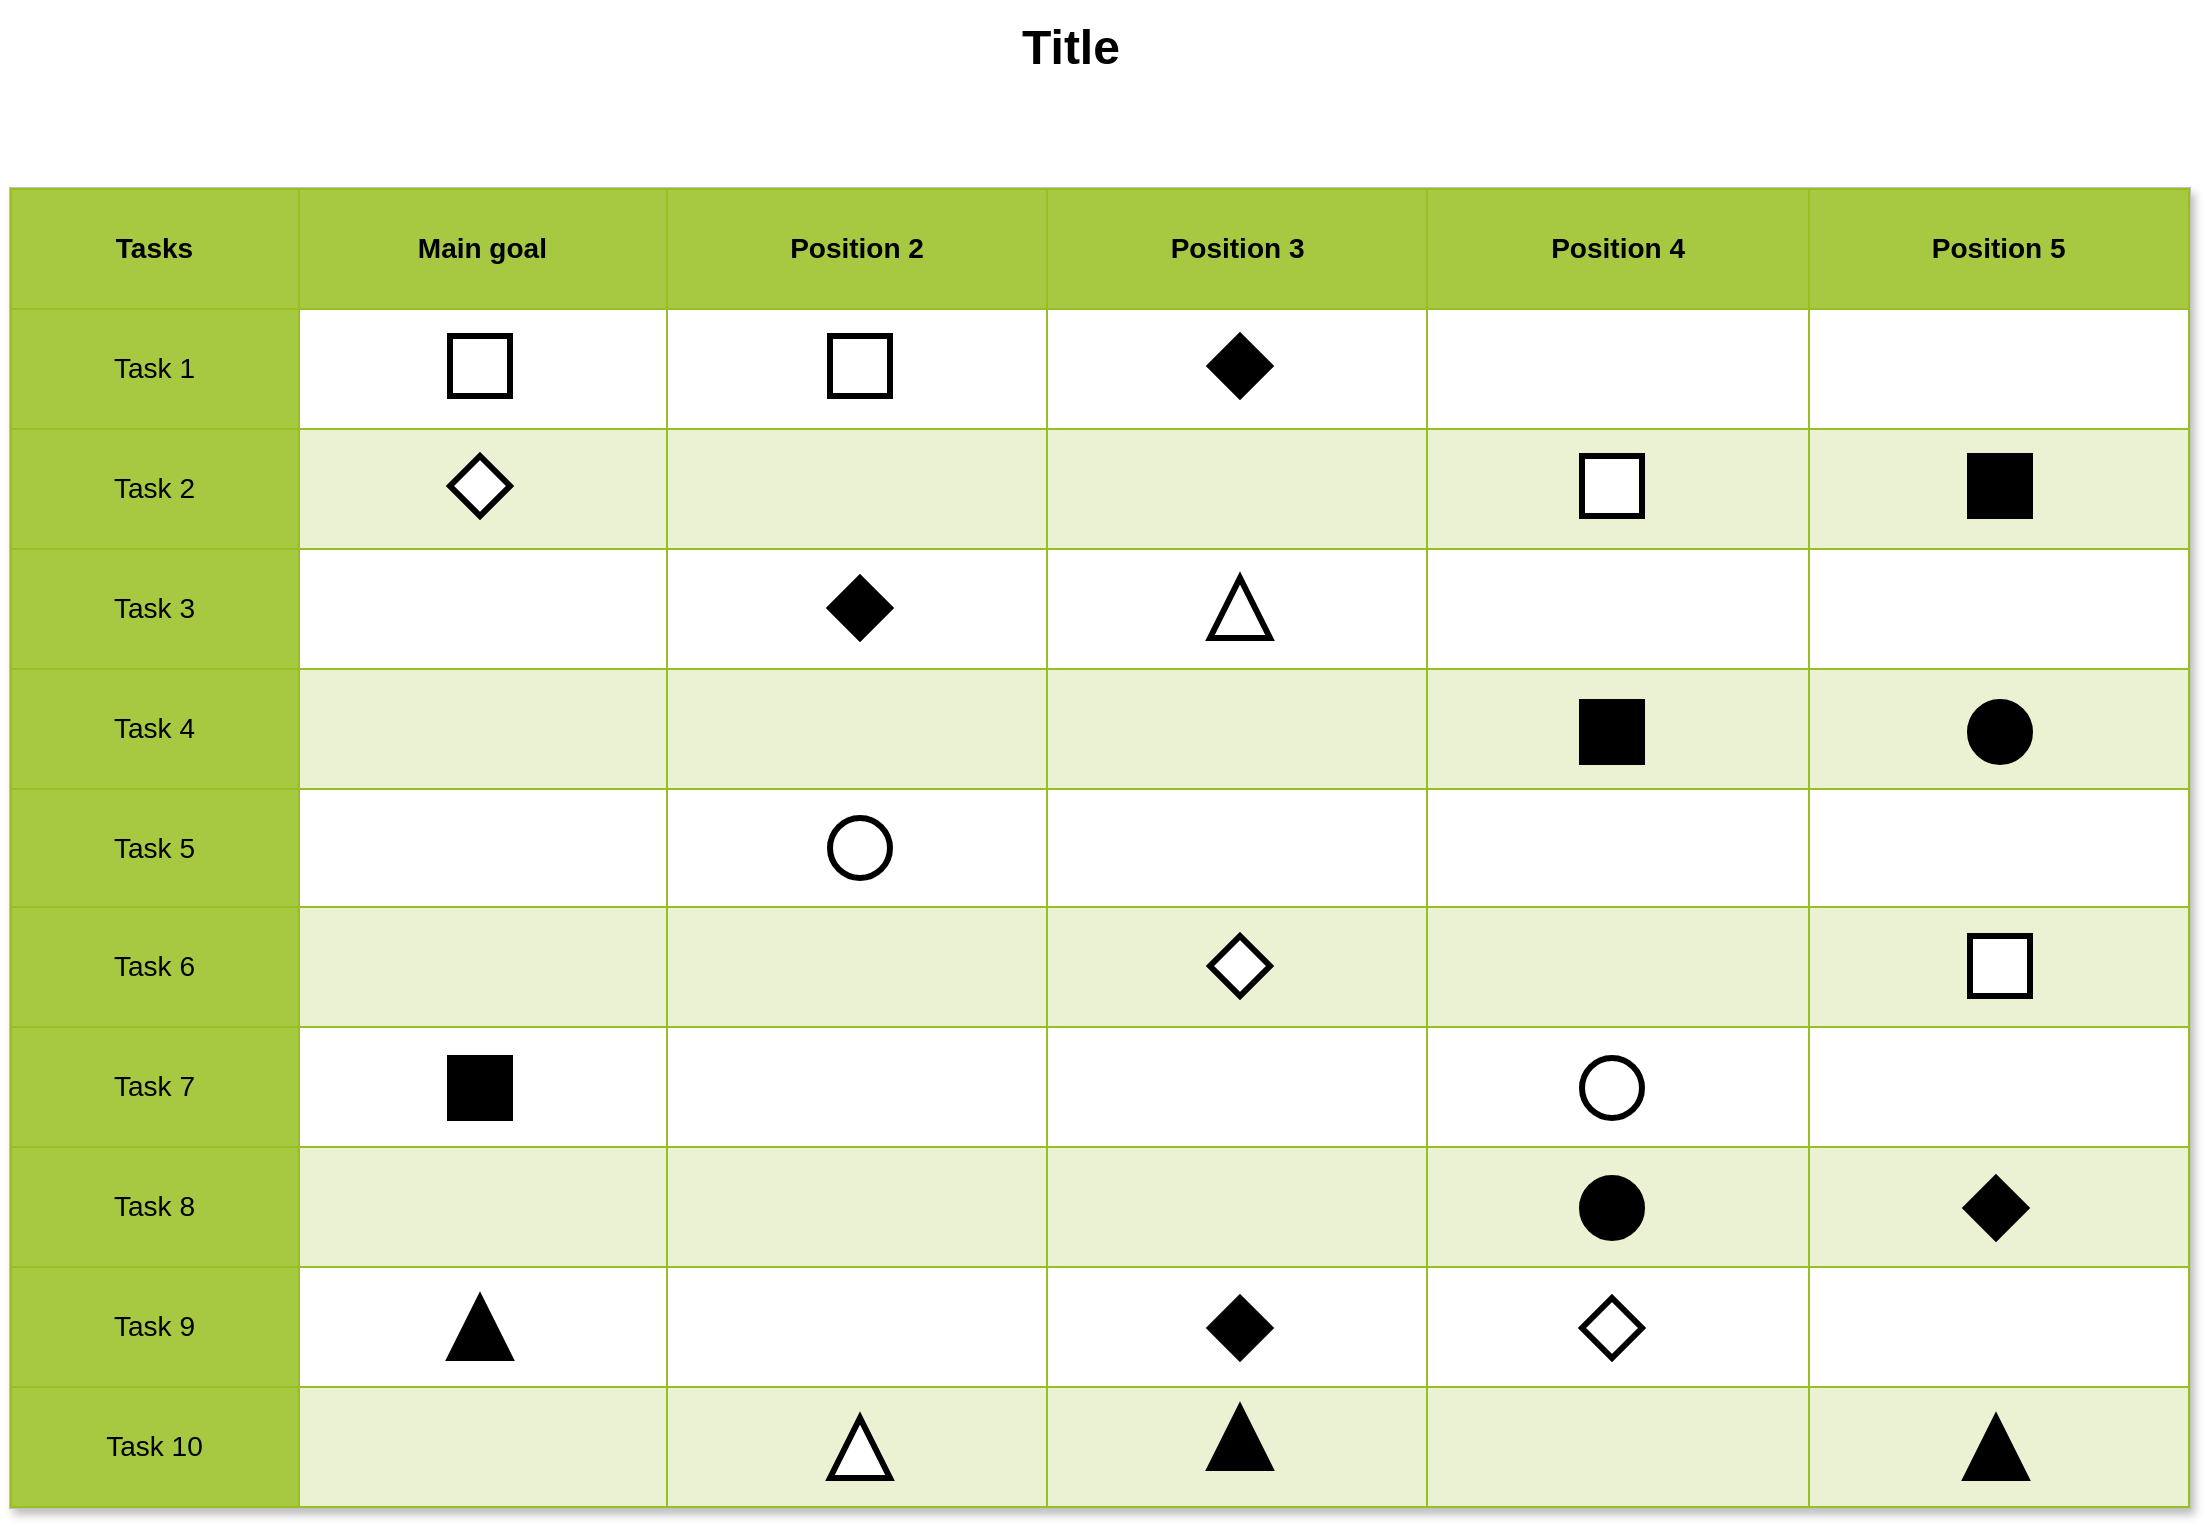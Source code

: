 <mxfile version="12.4.9" type="github" pages="2">
  <diagram name="Page-1" id="bd83a815-5ea8-2e97-e5ec-87c9f400f2fa">
    <mxGraphModel dx="2720" dy="1604" grid="1" gridSize="10" guides="1" tooltips="1" connect="1" arrows="1" fold="1" page="1" pageScale="1.5" pageWidth="1169" pageHeight="826" background="#ffffff" math="0" shadow="0">
      <root>
        <mxCell id="0" style=";html=1;"/>
        <mxCell id="1" style=";html=1;" parent="0"/>
        <mxCell id="1516e18e63f93b96-1" value="&lt;table border=&quot;1&quot; width=&quot;100%&quot; cellpadding=&quot;4&quot; style=&quot;width: 100% ; height: 100% ; border-collapse: collapse&quot;&gt;&lt;tbody&gt;&lt;tr style=&quot;background-color: rgb(167, 201, 66); border: 1px solid rgb(152, 191, 33);&quot;&gt;&lt;th&gt;Tasks&lt;/th&gt;&lt;th&gt;Main goal&lt;/th&gt;&lt;th&gt;Position 2&lt;/th&gt;&lt;th&gt;Position 3&lt;/th&gt;&lt;th&gt;Position 4&lt;/th&gt;&lt;th&gt;Position 5&lt;/th&gt;&lt;/tr&gt;&lt;tr style=&quot;border: 1px solid #98bf21&quot;&gt;&lt;td style=&quot;background-color: rgb(167, 201, 66); border: 1px solid rgb(152, 191, 33);&quot;&gt;Task 1&lt;/td&gt;&lt;td&gt;&lt;/td&gt;&lt;td&gt;&lt;/td&gt;&lt;td&gt;&lt;br&gt;&lt;/td&gt;&lt;td&gt;&lt;br&gt;&lt;/td&gt;&lt;td&gt;&lt;br&gt;&lt;/td&gt;&lt;/tr&gt;&lt;tr style=&quot;background-color: #eaf2d3 ; border: 1px solid #98bf21&quot;&gt;&lt;td style=&quot;background-color: rgb(167, 201, 66); border: 1px solid rgb(152, 191, 33);&quot;&gt;Task 2&lt;/td&gt;&lt;td&gt;&lt;/td&gt;&lt;td&gt;&lt;/td&gt;&lt;td&gt;&lt;br&gt;&lt;/td&gt;&lt;td&gt;&lt;br&gt;&lt;/td&gt;&lt;td&gt;&lt;br&gt;&lt;/td&gt;&lt;/tr&gt;&lt;tr style=&quot;border: 1px solid #98bf21&quot;&gt;&lt;td style=&quot;background-color: rgb(167, 201, 66); border: 1px solid rgb(152, 191, 33);&quot;&gt;Task 3&lt;/td&gt;&lt;td&gt;&lt;/td&gt;&lt;td&gt;&lt;/td&gt;&lt;td&gt;&lt;br&gt;&lt;/td&gt;&lt;td&gt;&lt;br&gt;&lt;/td&gt;&lt;td&gt;&lt;br&gt;&lt;/td&gt;&lt;/tr&gt;&lt;tr style=&quot;background-color: #eaf2d3 ; border: 1px solid #98bf21&quot;&gt;&lt;td style=&quot;background-color: rgb(167, 201, 66); border: 1px solid rgb(152, 191, 33);&quot;&gt;Task 4&lt;/td&gt;&lt;td&gt;&lt;/td&gt;&lt;td&gt;&lt;/td&gt;&lt;td&gt;&lt;br&gt;&lt;/td&gt;&lt;td&gt;&lt;br&gt;&lt;/td&gt;&lt;td&gt;&lt;br&gt;&lt;/td&gt;&lt;/tr&gt;&lt;tr style=&quot;border: 1px solid #98bf21&quot;&gt;&lt;td style=&quot;background-color: rgb(167, 201, 66); border: 1px solid rgb(152, 191, 33);&quot;&gt;Task 5&lt;br&gt;&lt;/td&gt;&lt;td&gt;&lt;br&gt;&lt;/td&gt;&lt;td&gt;&lt;br&gt;&lt;/td&gt;&lt;td&gt;&lt;br&gt;&lt;/td&gt;&lt;td&gt;&lt;br&gt;&lt;/td&gt;&lt;td&gt;&lt;br&gt;&lt;/td&gt;&lt;/tr&gt;&lt;tr style=&quot;background-color: #eaf2d3 ; border: 1px solid #98bf21&quot;&gt;&lt;td style=&quot;background-color: rgb(167, 201, 66); border: 1px solid rgb(152, 191, 33);&quot;&gt;Task 6&lt;br&gt;&lt;/td&gt;&lt;td&gt;&lt;br&gt;&lt;/td&gt;&lt;td&gt;&lt;br&gt;&lt;/td&gt;&lt;td&gt;&lt;br&gt;&lt;/td&gt;&lt;td&gt;&lt;br&gt;&lt;/td&gt;&lt;td&gt;&lt;br&gt;&lt;/td&gt;&lt;/tr&gt;&lt;tr style=&quot;border: 1px solid #98bf21&quot;&gt;&lt;td style=&quot;background-color: rgb(167, 201, 66); border: 1px solid rgb(152, 191, 33);&quot;&gt;Task 7&lt;br&gt;&lt;/td&gt;&lt;td&gt;&lt;br&gt;&lt;/td&gt;&lt;td&gt;&lt;br&gt;&lt;/td&gt;&lt;td&gt;&lt;br&gt;&lt;/td&gt;&lt;td&gt;&lt;br&gt;&lt;/td&gt;&lt;td&gt;&lt;br&gt;&lt;/td&gt;&lt;/tr&gt;&lt;tr style=&quot;background-color: #eaf2d3 ; border: 1px solid #98bf21&quot;&gt;&lt;td style=&quot;background-color: rgb(167, 201, 66); border: 1px solid rgb(152, 191, 33);&quot;&gt;Task 8&lt;br&gt;&lt;/td&gt;&lt;td&gt;&lt;br&gt;&lt;/td&gt;&lt;td&gt;&lt;br&gt;&lt;/td&gt;&lt;td&gt;&lt;br&gt;&lt;/td&gt;&lt;td&gt;&lt;br&gt;&lt;/td&gt;&lt;td&gt;&lt;br&gt;&lt;/td&gt;&lt;/tr&gt;&lt;tr style=&quot;border: 1px solid #98bf21&quot;&gt;&lt;td style=&quot;background-color: rgb(167, 201, 66); border: 1px solid rgb(152, 191, 33);&quot;&gt;Task 9&lt;br&gt;&lt;/td&gt;&lt;td&gt;&lt;br&gt;&lt;/td&gt;&lt;td&gt;&lt;br&gt;&lt;/td&gt;&lt;td&gt;&lt;br&gt;&lt;/td&gt;&lt;td&gt;&lt;br&gt;&lt;/td&gt;&lt;td&gt;&lt;br&gt;&lt;/td&gt;&lt;/tr&gt;&lt;tr style=&quot;background-color: #eaf2d3 ; border: 1px solid #98bf21&quot;&gt;&lt;td style=&quot;background-color: rgb(167, 201, 66); border: 1px solid rgb(152, 191, 33);&quot;&gt;Task 10&lt;br&gt;&lt;/td&gt;&lt;td&gt;&lt;br&gt;&lt;/td&gt;&lt;td&gt;&lt;br&gt;&lt;/td&gt;&lt;td&gt;&lt;br&gt;&lt;/td&gt;&lt;td&gt;&lt;br&gt;&lt;/td&gt;&lt;td&gt;&lt;br&gt;&lt;/td&gt;&lt;/tr&gt;&lt;/tbody&gt;&lt;/table&gt;" style="text;html=1;strokeColor=#c0c0c0;fillColor=#ffffff;overflow=fill;rounded=0;shadow=1;fontSize=14;fontColor=#000000;align=center;verticalAlign=middle;" parent="1" vertex="1">
          <mxGeometry x="160" y="160" width="1090" height="660" as="geometry"/>
        </mxCell>
        <mxCell id="1516e18e63f93b96-3" value="Title" style="text;strokeColor=none;fillColor=none;html=1;fontSize=24;fontStyle=1;verticalAlign=middle;align=center;rounded=0;shadow=1;" parent="1" vertex="1">
          <mxGeometry x="300" y="70" width="780" height="40" as="geometry"/>
        </mxCell>
        <mxCell id="1516e18e63f93b96-31" value="" style="ellipse;whiteSpace=wrap;html=1;rounded=0;shadow=0;strokeWidth=3;fontSize=14" parent="1" vertex="1">
          <mxGeometry x="946" y="595" width="30" height="30" as="geometry"/>
        </mxCell>
        <mxCell id="1516e18e63f93b96-32" value="" style="ellipse;whiteSpace=wrap;html=1;rounded=0;shadow=0;strokeWidth=3;fontSize=14" parent="1" vertex="1">
          <mxGeometry x="570" y="475" width="30" height="30" as="geometry"/>
        </mxCell>
        <mxCell id="1516e18e63f93b96-33" value="" style="ellipse;whiteSpace=wrap;html=1;rounded=0;shadow=0;strokeWidth=3;fontSize=14;fillColor=#000000;" parent="1" vertex="1">
          <mxGeometry x="1140" y="417" width="30" height="30" as="geometry"/>
        </mxCell>
        <mxCell id="1516e18e63f93b96-34" value="" style="ellipse;whiteSpace=wrap;html=1;rounded=0;shadow=0;strokeWidth=3;fontSize=14;fillColor=#000000;" parent="1" vertex="1">
          <mxGeometry x="946" y="655" width="30" height="30" as="geometry"/>
        </mxCell>
        <mxCell id="1516e18e63f93b96-35" value="" style="triangle;whiteSpace=wrap;html=1;rounded=0;shadow=0;strokeWidth=3;fontSize=14;direction=north;" parent="1" vertex="1">
          <mxGeometry x="570" y="775" width="30" height="30" as="geometry"/>
        </mxCell>
        <mxCell id="1516e18e63f93b96-36" value="" style="triangle;whiteSpace=wrap;html=1;rounded=0;shadow=0;strokeWidth=3;fontSize=14;direction=north;" parent="1" vertex="1">
          <mxGeometry x="760" y="355" width="30" height="30" as="geometry"/>
        </mxCell>
        <mxCell id="1516e18e63f93b96-37" value="" style="triangle;whiteSpace=wrap;html=1;rounded=0;shadow=0;strokeWidth=3;fillColor=#000000;fontSize=14;direction=north;" parent="1" vertex="1">
          <mxGeometry x="1138" y="775" width="30" height="30" as="geometry"/>
        </mxCell>
        <mxCell id="1516e18e63f93b96-38" value="" style="triangle;whiteSpace=wrap;html=1;rounded=0;shadow=0;strokeWidth=3;fillColor=#000000;fontSize=14;direction=north;" parent="1" vertex="1">
          <mxGeometry x="760" y="770" width="30" height="30" as="geometry"/>
        </mxCell>
        <mxCell id="1516e18e63f93b96-39" value="" style="triangle;whiteSpace=wrap;html=1;rounded=0;shadow=0;strokeWidth=3;fillColor=#000000;fontSize=14;direction=north;" parent="1" vertex="1">
          <mxGeometry x="380" y="715" width="30" height="30" as="geometry"/>
        </mxCell>
        <mxCell id="1516e18e63f93b96-40" value="" style="whiteSpace=wrap;html=1;rounded=0;shadow=0;strokeWidth=3;fontSize=14" parent="1" vertex="1">
          <mxGeometry x="380" y="234" width="30" height="30" as="geometry"/>
        </mxCell>
        <mxCell id="1516e18e63f93b96-41" value="" style="whiteSpace=wrap;html=1;rounded=0;shadow=0;strokeWidth=3;fontSize=14" parent="1" vertex="1">
          <mxGeometry x="570" y="234" width="30" height="30" as="geometry"/>
        </mxCell>
        <mxCell id="1516e18e63f93b96-42" value="" style="whiteSpace=wrap;html=1;rounded=0;shadow=0;strokeWidth=3;fontSize=14" parent="1" vertex="1">
          <mxGeometry x="946" y="294" width="30" height="30" as="geometry"/>
        </mxCell>
        <mxCell id="1516e18e63f93b96-43" value="" style="whiteSpace=wrap;html=1;rounded=0;shadow=0;strokeWidth=3;fillColor=#ffffff;fontSize=14" parent="1" vertex="1">
          <mxGeometry x="1140" y="534" width="30" height="30" as="geometry"/>
        </mxCell>
        <mxCell id="1516e18e63f93b96-44" value="" style="whiteSpace=wrap;html=1;rounded=0;shadow=0;strokeWidth=3;fillColor=#000000;fontSize=14" parent="1" vertex="1">
          <mxGeometry x="380" y="595" width="30" height="30" as="geometry"/>
        </mxCell>
        <mxCell id="1516e18e63f93b96-45" value="" style="whiteSpace=wrap;html=1;rounded=0;shadow=0;strokeWidth=3;fillColor=#000000;fontSize=14" parent="1" vertex="1">
          <mxGeometry x="946" y="417" width="30" height="30" as="geometry"/>
        </mxCell>
        <mxCell id="1516e18e63f93b96-46" value="" style="whiteSpace=wrap;html=1;rounded=0;shadow=0;strokeWidth=3;fillColor=#000000;fontSize=14" parent="1" vertex="1">
          <mxGeometry x="1140" y="294" width="30" height="30" as="geometry"/>
        </mxCell>
        <mxCell id="1516e18e63f93b96-47" value="" style="rhombus;whiteSpace=wrap;html=1;rounded=0;shadow=0;strokeWidth=3;fontSize=14" parent="1" vertex="1">
          <mxGeometry x="760" y="534" width="30" height="30" as="geometry"/>
        </mxCell>
        <mxCell id="1516e18e63f93b96-48" value="" style="rhombus;whiteSpace=wrap;html=1;rounded=0;shadow=0;strokeWidth=3;fontSize=14" parent="1" vertex="1">
          <mxGeometry x="380" y="294" width="30" height="30" as="geometry"/>
        </mxCell>
        <mxCell id="1516e18e63f93b96-49" value="" style="rhombus;whiteSpace=wrap;html=1;rounded=0;shadow=0;strokeWidth=3;fontSize=14" parent="1" vertex="1">
          <mxGeometry x="946" y="715" width="30" height="30" as="geometry"/>
        </mxCell>
        <mxCell id="1516e18e63f93b96-50" value="" style="rhombus;whiteSpace=wrap;html=1;rounded=0;shadow=0;strokeWidth=3;fillColor=#000000;fontSize=14" parent="1" vertex="1">
          <mxGeometry x="1138" y="655" width="30" height="30" as="geometry"/>
        </mxCell>
        <mxCell id="1516e18e63f93b96-51" value="" style="rhombus;whiteSpace=wrap;html=1;rounded=0;shadow=0;strokeWidth=3;fillColor=#000000;fontSize=14" parent="1" vertex="1">
          <mxGeometry x="570" y="355" width="30" height="30" as="geometry"/>
        </mxCell>
        <mxCell id="1516e18e63f93b96-52" value="" style="rhombus;whiteSpace=wrap;html=1;rounded=0;shadow=0;strokeWidth=3;fillColor=#000000;fontSize=14" parent="1" vertex="1">
          <mxGeometry x="760" y="234" width="30" height="30" as="geometry"/>
        </mxCell>
        <mxCell id="1516e18e63f93b96-53" value="" style="rhombus;whiteSpace=wrap;html=1;rounded=0;shadow=0;strokeWidth=3;fillColor=#000000;fontSize=14" parent="1" vertex="1">
          <mxGeometry x="760" y="715" width="30" height="30" as="geometry"/>
        </mxCell>
      </root>
    </mxGraphModel>
  </diagram>
  <diagram id="ZJhlFJUBSGtNI9eiGDhY" name="Page-2">
    <mxGraphModel dx="1943" dy="1146" grid="1" gridSize="10" guides="1" tooltips="1" connect="1" arrows="1" fold="1" page="1" pageScale="1" pageWidth="850" pageHeight="1100" math="0" shadow="0">
      <root>
        <mxCell id="85VBYpExMVY2cZqk5exd-0"/>
        <mxCell id="85VBYpExMVY2cZqk5exd-1" parent="85VBYpExMVY2cZqk5exd-0"/>
        <mxCell id="85VBYpExMVY2cZqk5exd-2" value="The Goal" style="rounded=0;whiteSpace=wrap;html=1;fontColor=#000000;align=center;fontSize=10;" vertex="1" parent="85VBYpExMVY2cZqk5exd-1">
          <mxGeometry x="158.95" y="375" width="680.65" height="15" as="geometry"/>
        </mxCell>
        <mxCell id="85VBYpExMVY2cZqk5exd-4" value="10 year" style="rounded=0;whiteSpace=wrap;html=1;fontColor=#000000;align=center;fontSize=10;" vertex="1" parent="85VBYpExMVY2cZqk5exd-1">
          <mxGeometry x="159.35" y="390" width="390" height="15" as="geometry"/>
        </mxCell>
        <mxCell id="85VBYpExMVY2cZqk5exd-5" value="5 year" style="rounded=0;whiteSpace=wrap;html=1;fontColor=#000000;align=center;fontSize=10;" vertex="1" parent="85VBYpExMVY2cZqk5exd-1">
          <mxGeometry x="159.35" y="405" width="320" height="15" as="geometry"/>
        </mxCell>
        <mxCell id="85VBYpExMVY2cZqk5exd-9" value="1 year" style="rounded=0;whiteSpace=wrap;html=1;fontColor=#000000;align=center;fontSize=10;" vertex="1" parent="85VBYpExMVY2cZqk5exd-1">
          <mxGeometry x="159.35" y="420.15" width="240" height="15" as="geometry"/>
        </mxCell>
        <mxCell id="85VBYpExMVY2cZqk5exd-36" value="6 Month" style="rounded=0;whiteSpace=wrap;html=1;fontColor=#000000;align=center;fontSize=10;" vertex="1" parent="85VBYpExMVY2cZqk5exd-1">
          <mxGeometry x="159.35" y="435.15" width="160" height="15" as="geometry"/>
        </mxCell>
        <mxCell id="85VBYpExMVY2cZqk5exd-38" value="3 Month" style="rounded=0;whiteSpace=wrap;html=1;fontColor=#000000;align=center;fontSize=10;" vertex="1" parent="85VBYpExMVY2cZqk5exd-1">
          <mxGeometry x="159.35" y="450.15" width="100" height="15" as="geometry"/>
        </mxCell>
        <mxCell id="85VBYpExMVY2cZqk5exd-40" value="30 + 1" style="rounded=0;whiteSpace=wrap;html=1;fontColor=#000000;align=center;fontSize=10;" vertex="1" parent="85VBYpExMVY2cZqk5exd-1">
          <mxGeometry x="159.35" y="465" width="180" height="15" as="geometry"/>
        </mxCell>
        <mxCell id="85VBYpExMVY2cZqk5exd-47" value="14 + 1" style="rounded=0;whiteSpace=wrap;html=1;fontColor=#000000;align=center;fontSize=10;" vertex="1" parent="85VBYpExMVY2cZqk5exd-1">
          <mxGeometry x="159.35" y="480" width="90" height="15" as="geometry"/>
        </mxCell>
        <mxCell id="85VBYpExMVY2cZqk5exd-50" value="14 + 1" style="rounded=0;whiteSpace=wrap;html=1;fontColor=#000000;align=center;fontSize=10;" vertex="1" parent="85VBYpExMVY2cZqk5exd-1">
          <mxGeometry x="249.35" y="480" width="90" height="15" as="geometry"/>
        </mxCell>
        <mxCell id="85VBYpExMVY2cZqk5exd-55" value="5+2" style="rounded=0;whiteSpace=wrap;html=1;fontColor=#000000;align=center;fontSize=10;" vertex="1" parent="85VBYpExMVY2cZqk5exd-1">
          <mxGeometry x="159.35" y="495" width="40" height="15" as="geometry"/>
        </mxCell>
        <mxCell id="85VBYpExMVY2cZqk5exd-62" value="5+2" style="rounded=0;whiteSpace=wrap;html=1;fontColor=#000000;align=center;fontSize=10;" vertex="1" parent="85VBYpExMVY2cZqk5exd-1">
          <mxGeometry x="199.35" y="495" width="50" height="15" as="geometry"/>
        </mxCell>
        <mxCell id="85VBYpExMVY2cZqk5exd-63" value="5+2" style="rounded=0;whiteSpace=wrap;html=1;fontColor=#000000;align=center;fontSize=10;" vertex="1" parent="85VBYpExMVY2cZqk5exd-1">
          <mxGeometry x="249.35" y="495" width="40" height="15" as="geometry"/>
        </mxCell>
        <mxCell id="85VBYpExMVY2cZqk5exd-64" value="5+2" style="rounded=0;whiteSpace=wrap;html=1;fontColor=#000000;align=center;fontSize=10;" vertex="1" parent="85VBYpExMVY2cZqk5exd-1">
          <mxGeometry x="289.35" y="495" width="50" height="15" as="geometry"/>
        </mxCell>
        <mxCell id="85VBYpExMVY2cZqk5exd-106" value="5 days" style="rounded=0;whiteSpace=wrap;html=1;fontColor=#000000;align=center;fontSize=10;" vertex="1" parent="85VBYpExMVY2cZqk5exd-1">
          <mxGeometry x="158.95" y="520.75" width="278.1" height="17" as="geometry"/>
        </mxCell>
        <mxCell id="85VBYpExMVY2cZqk5exd-231" value="2 days" style="rounded=0;whiteSpace=wrap;html=1;fontSize=10;fontColor=#000000;align=center;" vertex="1" parent="85VBYpExMVY2cZqk5exd-1">
          <mxGeometry x="680.7" y="465.23" width="68" height="15" as="geometry"/>
        </mxCell>
        <mxCell id="85VBYpExMVY2cZqk5exd-233" value="15 days" style="rounded=0;whiteSpace=wrap;html=1;fontSize=10;fontColor=#000000;align=center;" vertex="1" parent="85VBYpExMVY2cZqk5exd-1">
          <mxGeometry x="680.35" y="435.08" width="68" height="15" as="geometry"/>
        </mxCell>
        <mxCell id="85VBYpExMVY2cZqk5exd-234" value="1 Mo" style="rounded=0;whiteSpace=wrap;html=1;fontSize=10;fontColor=#000000;align=center;" vertex="1" parent="85VBYpExMVY2cZqk5exd-1">
          <mxGeometry x="680" y="420.08" width="68" height="15" as="geometry"/>
        </mxCell>
        <mxCell id="85VBYpExMVY2cZqk5exd-235" value="2 Mo" style="rounded=0;whiteSpace=wrap;html=1;fontSize=10;fontColor=#000000;align=center;" vertex="1" parent="85VBYpExMVY2cZqk5exd-1">
          <mxGeometry x="680.35" y="405.08" width="68" height="15" as="geometry"/>
        </mxCell>
        <mxCell id="85VBYpExMVY2cZqk5exd-248" value="Re-Bound" style="rounded=0;whiteSpace=wrap;html=1;fontSize=10;fontColor=#000000;align=center;" vertex="1" parent="85VBYpExMVY2cZqk5exd-1">
          <mxGeometry x="680.35" y="390" width="159.65" height="15" as="geometry"/>
        </mxCell>
        <mxCell id="85VBYpExMVY2cZqk5exd-249" value="" style="shape=flexArrow;endArrow=classic;html=1;fontSize=15;fontColor=#000000;width=5.714;endWidth=12;endSize=4.429;" edge="1" parent="85VBYpExMVY2cZqk5exd-1">
          <mxGeometry width="50" height="50" relative="1" as="geometry">
            <mxPoint x="649" y="480" as="sourcePoint"/>
            <mxPoint x="649.42" y="395" as="targetPoint"/>
          </mxGeometry>
        </mxCell>
        <mxCell id="85VBYpExMVY2cZqk5exd-270" value="24 hrs" style="rounded=0;whiteSpace=wrap;html=1;fontColor=#000000;align=center;fontSize=10;" vertex="1" parent="85VBYpExMVY2cZqk5exd-1">
          <mxGeometry x="161.65" y="580.75" width="479.3" height="12" as="geometry"/>
        </mxCell>
        <mxCell id="85VBYpExMVY2cZqk5exd-277" value="10 -12" style="rounded=0;whiteSpace=wrap;html=1;fontColor=#000000;align=center;fontSize=10;" vertex="1" parent="85VBYpExMVY2cZqk5exd-1">
          <mxGeometry x="480.95" y="606.13" width="40" height="13" as="geometry"/>
        </mxCell>
        <mxCell id="85VBYpExMVY2cZqk5exd-278" value="0-2" style="rounded=0;whiteSpace=wrap;html=1;fontColor=#000000;align=center;fontSize=10;" vertex="1" parent="85VBYpExMVY2cZqk5exd-1">
          <mxGeometry x="520.95" y="606.13" width="40" height="13" as="geometry"/>
        </mxCell>
        <mxCell id="85VBYpExMVY2cZqk5exd-300" value="&lt;span style=&quot;font-size: 10px; line-height: 107%; font-family: calibri, sans-serif;&quot;&gt;Kalai&lt;/span&gt;" style="rounded=0;whiteSpace=wrap;html=1;fontSize=10;fontColor=#000000;align=center;" vertex="1" parent="85VBYpExMVY2cZqk5exd-1">
          <mxGeometry x="161.95" y="593.13" width="79" height="13" as="geometry"/>
        </mxCell>
        <mxCell id="85VBYpExMVY2cZqk5exd-301" value="&lt;span style=&quot;font-size: 10px; line-height: 107%; font-family: calibri, sans-serif;&quot;&gt;Narpakaal&lt;/span&gt;" style="rounded=0;whiteSpace=wrap;html=1;fontSize=10;fontColor=#000000;align=center;" vertex="1" parent="85VBYpExMVY2cZqk5exd-1">
          <mxGeometry x="241.6" y="593.13" width="80.35" height="13" as="geometry"/>
        </mxCell>
        <mxCell id="85VBYpExMVY2cZqk5exd-302" value="&lt;span style=&quot;font-size: 10px; line-height: 107%; font-family: calibri, sans-serif;&quot;&gt;Yerpadu&lt;/span&gt;" style="rounded=0;whiteSpace=wrap;html=1;fontSize=10;fontColor=#000000;align=center;" vertex="1" parent="85VBYpExMVY2cZqk5exd-1">
          <mxGeometry x="322.95" y="593.13" width="79" height="13" as="geometry"/>
        </mxCell>
        <mxCell id="85VBYpExMVY2cZqk5exd-303" value="&lt;span style=&quot;font-size: 10px; line-height: 107%; font-family: calibri, sans-serif;&quot;&gt;Malai&lt;/span&gt;" style="rounded=0;whiteSpace=wrap;html=1;fontSize=10;fontColor=#000000;align=center;" vertex="1" parent="85VBYpExMVY2cZqk5exd-1">
          <mxGeometry x="402.25" y="593.13" width="79" height="13" as="geometry"/>
        </mxCell>
        <mxCell id="85VBYpExMVY2cZqk5exd-304" value="&lt;span style=&quot;font-size: 10px; line-height: 107%; font-family: calibri, sans-serif;&quot;&gt;Yammam&lt;/span&gt;" style="rounded=0;whiteSpace=wrap;html=1;fontSize=10;fontColor=#000000;align=center;" vertex="1" parent="85VBYpExMVY2cZqk5exd-1">
          <mxGeometry x="481.25" y="593.13" width="79" height="13" as="geometry"/>
        </mxCell>
        <mxCell id="85VBYpExMVY2cZqk5exd-305" value="&lt;span style=&quot;font-size: 10px; line-height: 107%; font-family: calibri, sans-serif;&quot;&gt;Vaikarai&lt;/span&gt;" style="rounded=0;whiteSpace=wrap;html=1;fontSize=10;fontColor=#000000;align=center;" vertex="1" parent="85VBYpExMVY2cZqk5exd-1">
          <mxGeometry x="560.95" y="593.13" width="80" height="13" as="geometry"/>
        </mxCell>
        <mxCell id="85VBYpExMVY2cZqk5exd-310" value="2-4" style="rounded=0;whiteSpace=wrap;html=1;fontColor=#000000;align=center;fontSize=10;" vertex="1" parent="85VBYpExMVY2cZqk5exd-1">
          <mxGeometry x="560.95" y="606.13" width="40" height="13" as="geometry"/>
        </mxCell>
        <mxCell id="85VBYpExMVY2cZqk5exd-311" value="4-6" style="rounded=0;whiteSpace=wrap;html=1;fontColor=#000000;align=center;fontSize=10;" vertex="1" parent="85VBYpExMVY2cZqk5exd-1">
          <mxGeometry x="600.95" y="606.13" width="40" height="13" as="geometry"/>
        </mxCell>
        <mxCell id="85VBYpExMVY2cZqk5exd-312" value="6-8" style="rounded=0;whiteSpace=wrap;html=1;fontColor=#000000;align=center;fontSize=10;" vertex="1" parent="85VBYpExMVY2cZqk5exd-1">
          <mxGeometry x="400.95" y="606.13" width="40" height="13" as="geometry"/>
        </mxCell>
        <mxCell id="85VBYpExMVY2cZqk5exd-313" value="8-10" style="rounded=0;whiteSpace=wrap;html=1;fontColor=#000000;align=center;fontSize=10;" vertex="1" parent="85VBYpExMVY2cZqk5exd-1">
          <mxGeometry x="440.95" y="606.13" width="40" height="13" as="geometry"/>
        </mxCell>
        <mxCell id="85VBYpExMVY2cZqk5exd-320" value="&lt;span style=&quot;font-size: 11px; line-height: 107%; font-family: calibri, sans-serif;&quot;&gt;Sleep&lt;/span&gt;" style="rounded=0;whiteSpace=wrap;html=1;fontSize=11;fontColor=#000000;align=center;" vertex="1" parent="85VBYpExMVY2cZqk5exd-1">
          <mxGeometry x="481.25" y="619.13" width="119.7" height="14" as="geometry"/>
        </mxCell>
        <mxCell id="85VBYpExMVY2cZqk5exd-321" value="10 -12" style="rounded=0;whiteSpace=wrap;html=1;fontColor=#000000;align=center;fontSize=10;" vertex="1" parent="85VBYpExMVY2cZqk5exd-1">
          <mxGeometry x="241.95" y="606.13" width="40" height="13" as="geometry"/>
        </mxCell>
        <mxCell id="85VBYpExMVY2cZqk5exd-322" value="0-2" style="rounded=0;whiteSpace=wrap;html=1;fontColor=#000000;align=center;fontSize=10;" vertex="1" parent="85VBYpExMVY2cZqk5exd-1">
          <mxGeometry x="281.95" y="606.13" width="40" height="13" as="geometry"/>
        </mxCell>
        <mxCell id="85VBYpExMVY2cZqk5exd-323" value="2-4" style="rounded=0;whiteSpace=wrap;html=1;fontColor=#000000;align=center;fontSize=10;" vertex="1" parent="85VBYpExMVY2cZqk5exd-1">
          <mxGeometry x="321.95" y="606.13" width="40" height="13" as="geometry"/>
        </mxCell>
        <mxCell id="85VBYpExMVY2cZqk5exd-324" value="4-6" style="rounded=0;whiteSpace=wrap;html=1;fontColor=#000000;align=center;fontSize=10;" vertex="1" parent="85VBYpExMVY2cZqk5exd-1">
          <mxGeometry x="361.95" y="606.13" width="40" height="13" as="geometry"/>
        </mxCell>
        <mxCell id="85VBYpExMVY2cZqk5exd-325" value="6-8" style="rounded=0;whiteSpace=wrap;html=1;fontColor=#000000;align=center;fontSize=10;" vertex="1" parent="85VBYpExMVY2cZqk5exd-1">
          <mxGeometry x="161.95" y="606.13" width="40" height="13" as="geometry"/>
        </mxCell>
        <mxCell id="85VBYpExMVY2cZqk5exd-326" value="8-10" style="rounded=0;whiteSpace=wrap;html=1;fontColor=#000000;align=center;fontSize=10;" vertex="1" parent="85VBYpExMVY2cZqk5exd-1">
          <mxGeometry x="201.95" y="606.13" width="40" height="13" as="geometry"/>
        </mxCell>
        <mxCell id="85VBYpExMVY2cZqk5exd-330" value="&lt;span style=&quot;font-size: 11px; line-height: 107%; font-family: calibri, sans-serif;&quot;&gt;Train&lt;/span&gt;" style="rounded=0;whiteSpace=wrap;html=1;fontSize=11;fontColor=#000000;align=center;" vertex="1" parent="85VBYpExMVY2cZqk5exd-1">
          <mxGeometry x="600.95" y="619.13" width="40" height="14" as="geometry"/>
        </mxCell>
        <mxCell id="85VBYpExMVY2cZqk5exd-331" value="&lt;span style=&quot;font-size: 11px; line-height: 107%; font-family: calibri, sans-serif;&quot;&gt;H&lt;/span&gt;" style="rounded=0;whiteSpace=wrap;html=1;fontSize=11;fontColor=#000000;align=center;" vertex="1" parent="85VBYpExMVY2cZqk5exd-1">
          <mxGeometry x="161.95" y="619.13" width="19.65" height="14" as="geometry"/>
        </mxCell>
        <mxCell id="85VBYpExMVY2cZqk5exd-332" value="&lt;span style=&quot;font-size: 11px; line-height: 107%; font-family: calibri, sans-serif;&quot;&gt;Work&lt;/span&gt;" style="rounded=0;whiteSpace=wrap;html=1;fontSize=11;fontColor=#000000;align=center;" vertex="1" parent="85VBYpExMVY2cZqk5exd-1">
          <mxGeometry x="210.95" y="619.13" width="180.65" height="14" as="geometry"/>
        </mxCell>
        <mxCell id="85VBYpExMVY2cZqk5exd-333" value="&lt;span style=&quot;font-size: 11px; line-height: 107%; font-family: calibri, sans-serif;&quot;&gt;Per&lt;/span&gt;" style="rounded=0;whiteSpace=wrap;html=1;fontSize=11;fontColor=#000000;align=center;" vertex="1" parent="85VBYpExMVY2cZqk5exd-1">
          <mxGeometry x="391.6" y="619.13" width="40" height="14" as="geometry"/>
        </mxCell>
        <mxCell id="85VBYpExMVY2cZqk5exd-354" value="S Day" style="rounded=0;whiteSpace=wrap;html=1;fontColor=#000000;align=center;fontSize=10;" vertex="1" parent="85VBYpExMVY2cZqk5exd-1">
          <mxGeometry x="553.5" y="520.75" width="86.5" height="17" as="geometry"/>
        </mxCell>
        <mxCell id="85VBYpExMVY2cZqk5exd-355" value="4" style="rounded=0;whiteSpace=wrap;html=1;fontColor=#000000;align=center;fontSize=10;" vertex="1" parent="85VBYpExMVY2cZqk5exd-1">
          <mxGeometry x="623.45" y="538.75" width="16.55" height="17" as="geometry"/>
        </mxCell>
        <mxCell id="85VBYpExMVY2cZqk5exd-356" value="4" style="rounded=0;whiteSpace=wrap;html=1;fontColor=#000000;align=center;fontSize=10;" vertex="1" parent="85VBYpExMVY2cZqk5exd-1">
          <mxGeometry x="623.1" y="555.75" width="16.9" height="17" as="geometry"/>
        </mxCell>
        <mxCell id="85VBYpExMVY2cZqk5exd-357" value="ST Day" style="rounded=0;whiteSpace=wrap;html=1;fontColor=#000000;align=center;fontSize=10;" vertex="1" parent="85VBYpExMVY2cZqk5exd-1">
          <mxGeometry x="463.5" y="520.75" width="90" height="17" as="geometry"/>
        </mxCell>
        <mxCell id="85VBYpExMVY2cZqk5exd-358" value="&lt;span style=&quot;font-size: 10px; line-height: 107%; font-family: calibri, sans-serif;&quot;&gt;Yammam&lt;/span&gt;" style="rounded=0;whiteSpace=wrap;html=1;fontSize=10;fontColor=#000000;align=left;" vertex="1" parent="85VBYpExMVY2cZqk5exd-1">
          <mxGeometry x="553.5" y="538.75" width="70" height="17" as="geometry"/>
        </mxCell>
        <mxCell id="85VBYpExMVY2cZqk5exd-359" value="&lt;span style=&quot;font-size: 10px; line-height: 107%; font-family: calibri, sans-serif;&quot;&gt;Vaikarai&lt;/span&gt;" style="rounded=0;whiteSpace=wrap;html=1;fontSize=10;fontColor=#000000;align=left;" vertex="1" parent="85VBYpExMVY2cZqk5exd-1">
          <mxGeometry x="553.5" y="555.75" width="70" height="17" as="geometry"/>
        </mxCell>
        <mxCell id="85VBYpExMVY2cZqk5exd-360" value="4" style="rounded=0;whiteSpace=wrap;html=1;fontColor=#000000;align=center;fontSize=10;" vertex="1" parent="85VBYpExMVY2cZqk5exd-1">
          <mxGeometry x="533.85" y="538.75" width="20" height="17" as="geometry"/>
        </mxCell>
        <mxCell id="85VBYpExMVY2cZqk5exd-361" value="4" style="rounded=0;whiteSpace=wrap;html=1;fontColor=#000000;align=center;fontSize=10;" vertex="1" parent="85VBYpExMVY2cZqk5exd-1">
          <mxGeometry x="533.5" y="555.75" width="20" height="17" as="geometry"/>
        </mxCell>
        <mxCell id="85VBYpExMVY2cZqk5exd-362" value="&lt;span style=&quot;font-size: 10px; line-height: 107%; font-family: calibri, sans-serif;&quot;&gt;Yammam&lt;/span&gt;" style="rounded=0;whiteSpace=wrap;html=1;fontSize=10;fontColor=#000000;align=left;" vertex="1" parent="85VBYpExMVY2cZqk5exd-1">
          <mxGeometry x="463.9" y="538.75" width="70" height="17" as="geometry"/>
        </mxCell>
        <mxCell id="85VBYpExMVY2cZqk5exd-363" value="&lt;span style=&quot;font-size: 10px; line-height: 107%; font-family: calibri, sans-serif;&quot;&gt;Vaikarai&lt;/span&gt;" style="rounded=0;whiteSpace=wrap;html=1;fontSize=10;fontColor=#000000;align=left;" vertex="1" parent="85VBYpExMVY2cZqk5exd-1">
          <mxGeometry x="463.9" y="555.75" width="70" height="17" as="geometry"/>
        </mxCell>
        <mxCell id="85VBYpExMVY2cZqk5exd-364" value="&lt;span style=&quot;font-size: 10px; line-height: 107%; font-family: calibri, sans-serif;&quot;&gt;Sleep&lt;/span&gt;" style="rounded=0;whiteSpace=wrap;html=1;fontSize=10;fontColor=#000000;align=left;horizontal=0;" vertex="1" parent="85VBYpExMVY2cZqk5exd-1">
          <mxGeometry x="447.8" y="538.75" width="16" height="34" as="geometry"/>
        </mxCell>
        <mxCell id="85VBYpExMVY2cZqk5exd-369" value="&lt;font style=&quot;font-size: 9px;&quot;&gt;ST Day&lt;/font&gt;" style="rounded=0;whiteSpace=wrap;html=1;fontColor=#000000;align=center;fontSize=9;" vertex="1" parent="85VBYpExMVY2cZqk5exd-1">
          <mxGeometry x="161.65" y="652.76" width="479.3" height="12" as="geometry"/>
        </mxCell>
        <mxCell id="85VBYpExMVY2cZqk5exd-370" value="10 -12" style="rounded=0;whiteSpace=wrap;html=1;fontColor=#000000;align=center;fontSize=9;" vertex="1" parent="85VBYpExMVY2cZqk5exd-1">
          <mxGeometry x="481.3" y="678.76" width="40" height="16" as="geometry"/>
        </mxCell>
        <mxCell id="85VBYpExMVY2cZqk5exd-371" value="0-2" style="rounded=0;whiteSpace=wrap;html=1;fontColor=#000000;align=center;fontSize=9;" vertex="1" parent="85VBYpExMVY2cZqk5exd-1">
          <mxGeometry x="521.3" y="678.76" width="40" height="16" as="geometry"/>
        </mxCell>
        <mxCell id="85VBYpExMVY2cZqk5exd-372" value="&lt;span style=&quot;font-size: 10px; line-height: 107%; font-family: calibri, sans-serif;&quot;&gt;Kalai&lt;/span&gt;" style="rounded=0;whiteSpace=wrap;html=1;fontSize=10;fontColor=#000000;align=center;" vertex="1" parent="85VBYpExMVY2cZqk5exd-1">
          <mxGeometry x="162.3" y="664.76" width="79" height="14" as="geometry"/>
        </mxCell>
        <mxCell id="85VBYpExMVY2cZqk5exd-373" value="&lt;span style=&quot;font-size: 10px; line-height: 107%; font-family: calibri, sans-serif;&quot;&gt;Narpakaal&lt;/span&gt;" style="rounded=0;whiteSpace=wrap;html=1;fontSize=10;fontColor=#000000;align=center;" vertex="1" parent="85VBYpExMVY2cZqk5exd-1">
          <mxGeometry x="241.95" y="664.76" width="80.35" height="14" as="geometry"/>
        </mxCell>
        <mxCell id="85VBYpExMVY2cZqk5exd-374" value="&lt;span style=&quot;font-size: 10px; line-height: 107%; font-family: calibri, sans-serif;&quot;&gt;Yerpadu&lt;/span&gt;" style="rounded=0;whiteSpace=wrap;html=1;fontSize=10;fontColor=#000000;align=center;" vertex="1" parent="85VBYpExMVY2cZqk5exd-1">
          <mxGeometry x="323.3" y="664.76" width="79" height="14" as="geometry"/>
        </mxCell>
        <mxCell id="85VBYpExMVY2cZqk5exd-375" value="&lt;span style=&quot;font-size: 10px; line-height: 107%; font-family: calibri, sans-serif;&quot;&gt;Malai&lt;/span&gt;" style="rounded=0;whiteSpace=wrap;html=1;fontSize=10;fontColor=#000000;align=center;" vertex="1" parent="85VBYpExMVY2cZqk5exd-1">
          <mxGeometry x="402.6" y="664.76" width="79" height="14" as="geometry"/>
        </mxCell>
        <mxCell id="85VBYpExMVY2cZqk5exd-376" value="&lt;span style=&quot;font-size: 10px; line-height: 107%; font-family: calibri, sans-serif;&quot;&gt;Yammam&lt;/span&gt;" style="rounded=0;whiteSpace=wrap;html=1;fontSize=10;fontColor=#000000;align=center;" vertex="1" parent="85VBYpExMVY2cZqk5exd-1">
          <mxGeometry x="481.6" y="664.76" width="79" height="14" as="geometry"/>
        </mxCell>
        <mxCell id="85VBYpExMVY2cZqk5exd-377" value="&lt;span style=&quot;font-size: 10px; line-height: 107%; font-family: calibri, sans-serif;&quot;&gt;Vaikarai&lt;/span&gt;" style="rounded=0;whiteSpace=wrap;html=1;fontSize=10;fontColor=#000000;align=center;" vertex="1" parent="85VBYpExMVY2cZqk5exd-1">
          <mxGeometry x="561.3" y="664.76" width="80" height="14" as="geometry"/>
        </mxCell>
        <mxCell id="85VBYpExMVY2cZqk5exd-378" value="2-4" style="rounded=0;whiteSpace=wrap;html=1;fontColor=#000000;align=center;fontSize=9;" vertex="1" parent="85VBYpExMVY2cZqk5exd-1">
          <mxGeometry x="561.3" y="678.76" width="40" height="16" as="geometry"/>
        </mxCell>
        <mxCell id="85VBYpExMVY2cZqk5exd-379" value="4-6" style="rounded=0;whiteSpace=wrap;html=1;fontColor=#000000;align=center;fontSize=9;" vertex="1" parent="85VBYpExMVY2cZqk5exd-1">
          <mxGeometry x="601.3" y="678.76" width="40" height="16" as="geometry"/>
        </mxCell>
        <mxCell id="85VBYpExMVY2cZqk5exd-380" value="6-8" style="rounded=0;whiteSpace=wrap;html=1;fontColor=#000000;align=center;fontSize=9;" vertex="1" parent="85VBYpExMVY2cZqk5exd-1">
          <mxGeometry x="401.3" y="678.76" width="40" height="16" as="geometry"/>
        </mxCell>
        <mxCell id="85VBYpExMVY2cZqk5exd-381" value="8-10" style="rounded=0;whiteSpace=wrap;html=1;fontColor=#000000;align=center;fontSize=9;" vertex="1" parent="85VBYpExMVY2cZqk5exd-1">
          <mxGeometry x="441.3" y="678.76" width="40" height="16" as="geometry"/>
        </mxCell>
        <mxCell id="85VBYpExMVY2cZqk5exd-382" value="&lt;span style=&quot;font-size: 11px; line-height: 107%; font-family: calibri, sans-serif;&quot;&gt;Sleep&lt;/span&gt;" style="rounded=0;whiteSpace=wrap;html=1;fontSize=11;fontColor=#000000;align=center;" vertex="1" parent="85VBYpExMVY2cZqk5exd-1">
          <mxGeometry x="481.25" y="694.76" width="160.05" height="13" as="geometry"/>
        </mxCell>
        <mxCell id="85VBYpExMVY2cZqk5exd-383" value="10 -12" style="rounded=0;whiteSpace=wrap;html=1;fontColor=#000000;align=center;fontSize=9;" vertex="1" parent="85VBYpExMVY2cZqk5exd-1">
          <mxGeometry x="242.3" y="678.76" width="40" height="16" as="geometry"/>
        </mxCell>
        <mxCell id="85VBYpExMVY2cZqk5exd-384" value="0-2" style="rounded=0;whiteSpace=wrap;html=1;fontColor=#000000;align=center;fontSize=9;" vertex="1" parent="85VBYpExMVY2cZqk5exd-1">
          <mxGeometry x="282.3" y="678.76" width="40" height="16" as="geometry"/>
        </mxCell>
        <mxCell id="85VBYpExMVY2cZqk5exd-385" value="2-4" style="rounded=0;whiteSpace=wrap;html=1;fontColor=#000000;align=center;fontSize=9;" vertex="1" parent="85VBYpExMVY2cZqk5exd-1">
          <mxGeometry x="322.3" y="678.76" width="40" height="16" as="geometry"/>
        </mxCell>
        <mxCell id="85VBYpExMVY2cZqk5exd-386" value="4-6" style="rounded=0;whiteSpace=wrap;html=1;fontColor=#000000;align=center;fontSize=9;" vertex="1" parent="85VBYpExMVY2cZqk5exd-1">
          <mxGeometry x="362.3" y="678.76" width="40" height="16" as="geometry"/>
        </mxCell>
        <mxCell id="85VBYpExMVY2cZqk5exd-387" value="6-8" style="rounded=0;whiteSpace=wrap;html=1;fontColor=#000000;align=center;fontSize=9;" vertex="1" parent="85VBYpExMVY2cZqk5exd-1">
          <mxGeometry x="162.3" y="678.76" width="40" height="16" as="geometry"/>
        </mxCell>
        <mxCell id="85VBYpExMVY2cZqk5exd-388" value="8-10" style="rounded=0;whiteSpace=wrap;html=1;fontColor=#000000;align=center;fontSize=9;" vertex="1" parent="85VBYpExMVY2cZqk5exd-1">
          <mxGeometry x="202.3" y="678.76" width="40" height="16" as="geometry"/>
        </mxCell>
        <mxCell id="85VBYpExMVY2cZqk5exd-391" value="&lt;font face=&quot;calibri, sans-serif&quot; style=&quot;font-size: 11px;&quot;&gt;&lt;span style=&quot;font-size: 11px;&quot;&gt;Project / Research&lt;/span&gt;&lt;/font&gt;" style="rounded=0;whiteSpace=wrap;html=1;fontSize=11;fontColor=#000000;align=center;" vertex="1" parent="85VBYpExMVY2cZqk5exd-1">
          <mxGeometry x="211.0" y="694.76" width="169.95" height="13" as="geometry"/>
        </mxCell>
        <mxCell id="85VBYpExMVY2cZqk5exd-392" value="&lt;span style=&quot;font-size: 11px; line-height: 107%; font-family: calibri, sans-serif;&quot;&gt;Personal&lt;/span&gt;" style="rounded=0;whiteSpace=wrap;html=1;fontSize=11;fontColor=#000000;align=center;" vertex="1" parent="85VBYpExMVY2cZqk5exd-1">
          <mxGeometry x="380.95" y="694.76" width="100" height="13" as="geometry"/>
        </mxCell>
        <mxCell id="85VBYpExMVY2cZqk5exd-393" value="&lt;font style=&quot;font-size: 10px;&quot;&gt;S Day&lt;/font&gt;" style="rounded=0;whiteSpace=wrap;html=1;fontColor=#000000;align=center;fontSize=10;" vertex="1" parent="85VBYpExMVY2cZqk5exd-1">
          <mxGeometry x="161.95" y="736.38" width="479.3" height="13" as="geometry"/>
        </mxCell>
        <mxCell id="85VBYpExMVY2cZqk5exd-394" value="10 -12" style="rounded=0;whiteSpace=wrap;html=1;fontColor=#000000;align=center;fontSize=9;" vertex="1" parent="85VBYpExMVY2cZqk5exd-1">
          <mxGeometry x="480.65" y="763.13" width="40" height="14" as="geometry"/>
        </mxCell>
        <mxCell id="85VBYpExMVY2cZqk5exd-395" value="0-2" style="rounded=0;whiteSpace=wrap;html=1;fontColor=#000000;align=center;fontSize=9;" vertex="1" parent="85VBYpExMVY2cZqk5exd-1">
          <mxGeometry x="520.65" y="763.13" width="40" height="14" as="geometry"/>
        </mxCell>
        <mxCell id="85VBYpExMVY2cZqk5exd-396" value="&lt;span style=&quot;font-size: 10px; line-height: 107%; font-family: calibri, sans-serif;&quot;&gt;Kalai&lt;/span&gt;" style="rounded=0;whiteSpace=wrap;html=1;fontSize=10;fontColor=#000000;align=center;" vertex="1" parent="85VBYpExMVY2cZqk5exd-1">
          <mxGeometry x="161.65" y="749.13" width="79" height="14" as="geometry"/>
        </mxCell>
        <mxCell id="85VBYpExMVY2cZqk5exd-397" value="&lt;span style=&quot;font-size: 10px; line-height: 107%; font-family: calibri, sans-serif;&quot;&gt;Narpakaal&lt;/span&gt;" style="rounded=0;whiteSpace=wrap;html=1;fontSize=10;fontColor=#000000;align=center;" vertex="1" parent="85VBYpExMVY2cZqk5exd-1">
          <mxGeometry x="241.3" y="749.13" width="80.35" height="14" as="geometry"/>
        </mxCell>
        <mxCell id="85VBYpExMVY2cZqk5exd-398" value="&lt;span style=&quot;font-size: 10px; line-height: 107%; font-family: calibri, sans-serif;&quot;&gt;Yerpadu&lt;/span&gt;" style="rounded=0;whiteSpace=wrap;html=1;fontSize=10;fontColor=#000000;align=center;" vertex="1" parent="85VBYpExMVY2cZqk5exd-1">
          <mxGeometry x="322.65" y="749.13" width="79" height="14" as="geometry"/>
        </mxCell>
        <mxCell id="85VBYpExMVY2cZqk5exd-399" value="&lt;span style=&quot;font-size: 10px; line-height: 107%; font-family: calibri, sans-serif;&quot;&gt;Malai&lt;/span&gt;" style="rounded=0;whiteSpace=wrap;html=1;fontSize=10;fontColor=#000000;align=center;" vertex="1" parent="85VBYpExMVY2cZqk5exd-1">
          <mxGeometry x="401.95" y="749.13" width="79" height="14" as="geometry"/>
        </mxCell>
        <mxCell id="85VBYpExMVY2cZqk5exd-400" value="&lt;span style=&quot;font-size: 10px; line-height: 107%; font-family: calibri, sans-serif;&quot;&gt;Yammam&lt;/span&gt;" style="rounded=0;whiteSpace=wrap;html=1;fontSize=10;fontColor=#000000;align=center;" vertex="1" parent="85VBYpExMVY2cZqk5exd-1">
          <mxGeometry x="480.95" y="749.13" width="79" height="14" as="geometry"/>
        </mxCell>
        <mxCell id="85VBYpExMVY2cZqk5exd-401" value="&lt;span style=&quot;font-size: 10px; line-height: 107%; font-family: calibri, sans-serif;&quot;&gt;Vaikarai&lt;/span&gt;" style="rounded=0;whiteSpace=wrap;html=1;fontSize=10;fontColor=#000000;align=center;" vertex="1" parent="85VBYpExMVY2cZqk5exd-1">
          <mxGeometry x="560.65" y="749.13" width="80" height="14" as="geometry"/>
        </mxCell>
        <mxCell id="85VBYpExMVY2cZqk5exd-402" value="2-4" style="rounded=0;whiteSpace=wrap;html=1;fontColor=#000000;align=center;fontSize=9;" vertex="1" parent="85VBYpExMVY2cZqk5exd-1">
          <mxGeometry x="560.65" y="763.13" width="40" height="14" as="geometry"/>
        </mxCell>
        <mxCell id="85VBYpExMVY2cZqk5exd-403" value="4-6" style="rounded=0;whiteSpace=wrap;html=1;fontColor=#000000;align=center;fontSize=9;" vertex="1" parent="85VBYpExMVY2cZqk5exd-1">
          <mxGeometry x="600.65" y="763.13" width="40" height="14" as="geometry"/>
        </mxCell>
        <mxCell id="85VBYpExMVY2cZqk5exd-404" value="6-8" style="rounded=0;whiteSpace=wrap;html=1;fontColor=#000000;align=center;fontSize=9;" vertex="1" parent="85VBYpExMVY2cZqk5exd-1">
          <mxGeometry x="400.65" y="763.13" width="40" height="14" as="geometry"/>
        </mxCell>
        <mxCell id="85VBYpExMVY2cZqk5exd-405" value="8-10" style="rounded=0;whiteSpace=wrap;html=1;fontColor=#000000;align=center;fontSize=9;" vertex="1" parent="85VBYpExMVY2cZqk5exd-1">
          <mxGeometry x="440.65" y="763.13" width="40" height="14" as="geometry"/>
        </mxCell>
        <mxCell id="85VBYpExMVY2cZqk5exd-406" value="&lt;span style=&quot;font-size: 10px; line-height: 107%; font-family: calibri, sans-serif;&quot;&gt;Sleep&lt;/span&gt;" style="rounded=0;whiteSpace=wrap;html=1;fontSize=10;fontColor=#000000;align=center;" vertex="1" parent="85VBYpExMVY2cZqk5exd-1">
          <mxGeometry x="481.6" y="776.5" width="160.05" height="13" as="geometry"/>
        </mxCell>
        <mxCell id="85VBYpExMVY2cZqk5exd-407" value="10 -12" style="rounded=0;whiteSpace=wrap;html=1;fontColor=#000000;align=center;fontSize=9;" vertex="1" parent="85VBYpExMVY2cZqk5exd-1">
          <mxGeometry x="241.65" y="763.13" width="40" height="14" as="geometry"/>
        </mxCell>
        <mxCell id="85VBYpExMVY2cZqk5exd-408" value="0-2" style="rounded=0;whiteSpace=wrap;html=1;fontColor=#000000;align=center;fontSize=9;" vertex="1" parent="85VBYpExMVY2cZqk5exd-1">
          <mxGeometry x="281.65" y="763.13" width="40" height="14" as="geometry"/>
        </mxCell>
        <mxCell id="85VBYpExMVY2cZqk5exd-409" value="2-4" style="rounded=0;whiteSpace=wrap;html=1;fontColor=#000000;align=center;fontSize=9;" vertex="1" parent="85VBYpExMVY2cZqk5exd-1">
          <mxGeometry x="321.65" y="763.13" width="40" height="14" as="geometry"/>
        </mxCell>
        <mxCell id="85VBYpExMVY2cZqk5exd-410" value="4-6" style="rounded=0;whiteSpace=wrap;html=1;fontColor=#000000;align=center;fontSize=9;" vertex="1" parent="85VBYpExMVY2cZqk5exd-1">
          <mxGeometry x="361.65" y="763.13" width="40" height="14" as="geometry"/>
        </mxCell>
        <mxCell id="85VBYpExMVY2cZqk5exd-411" value="6-8" style="rounded=0;whiteSpace=wrap;html=1;fontColor=#000000;align=center;fontSize=9;" vertex="1" parent="85VBYpExMVY2cZqk5exd-1">
          <mxGeometry x="161.65" y="763.13" width="40" height="14" as="geometry"/>
        </mxCell>
        <mxCell id="85VBYpExMVY2cZqk5exd-412" value="8-10" style="rounded=0;whiteSpace=wrap;html=1;fontColor=#000000;align=center;fontSize=9;" vertex="1" parent="85VBYpExMVY2cZqk5exd-1">
          <mxGeometry x="201.65" y="763.13" width="40" height="14" as="geometry"/>
        </mxCell>
        <mxCell id="85VBYpExMVY2cZqk5exd-414" value="&lt;span style=&quot;font-size: 10px; line-height: 107%; font-family: calibri, sans-serif;&quot;&gt;Health&lt;/span&gt;" style="rounded=0;whiteSpace=wrap;html=1;fontSize=10;fontColor=#000000;align=center;" vertex="1" parent="85VBYpExMVY2cZqk5exd-1">
          <mxGeometry x="162.3" y="776.5" width="49" height="13" as="geometry"/>
        </mxCell>
        <mxCell id="85VBYpExMVY2cZqk5exd-416" value="&lt;span style=&quot;font-size: 10px; line-height: 107%; font-family: calibri, sans-serif;&quot;&gt;Personal&lt;/span&gt;" style="rounded=0;whiteSpace=wrap;html=1;fontSize=10;fontColor=#000000;align=center;" vertex="1" parent="85VBYpExMVY2cZqk5exd-1">
          <mxGeometry x="241.65" y="776.5" width="239.65" height="13" as="geometry"/>
        </mxCell>
        <mxCell id="85VBYpExMVY2cZqk5exd-419" value="&lt;span style=&quot;font-size: 11px; line-height: 107%; font-family: calibri, sans-serif;&quot;&gt;Health&lt;/span&gt;" style="rounded=0;whiteSpace=wrap;html=1;fontSize=11;fontColor=#000000;align=center;" vertex="1" parent="85VBYpExMVY2cZqk5exd-1">
          <mxGeometry x="161.65" y="694.76" width="49" height="13" as="geometry"/>
        </mxCell>
        <mxCell id="85VBYpExMVY2cZqk5exd-430" value="&lt;span style=&quot;font-size: 10px; line-height: 107%; font-family: calibri, sans-serif;&quot;&gt;Plan&lt;/span&gt;" style="rounded=0;whiteSpace=wrap;html=1;fontSize=10;fontColor=#000000;align=center;" vertex="1" parent="85VBYpExMVY2cZqk5exd-1">
          <mxGeometry x="210.6" y="776.5" width="31.7" height="13" as="geometry"/>
        </mxCell>
        <mxCell id="85VBYpExMVY2cZqk5exd-432" value="-" style="rounded=0;whiteSpace=wrap;html=1;fontSize=11;fontColor=#000000;align=center;" vertex="1" parent="85VBYpExMVY2cZqk5exd-1">
          <mxGeometry x="451.6" y="619.13" width="30" height="14" as="geometry"/>
        </mxCell>
        <mxCell id="85VBYpExMVY2cZqk5exd-433" value="Log/Plan" style="rounded=0;whiteSpace=wrap;html=1;fontSize=9;fontColor=#000000;align=left;spacingLeft=11;" vertex="1" parent="85VBYpExMVY2cZqk5exd-1">
          <mxGeometry x="649.4" y="546" width="90" height="17" as="geometry"/>
        </mxCell>
        <mxCell id="85VBYpExMVY2cZqk5exd-435" value="Train/Project" style="rounded=0;whiteSpace=wrap;html=1;fontSize=9;fontColor=#000000;align=left;spacingLeft=11;" vertex="1" parent="85VBYpExMVY2cZqk5exd-1">
          <mxGeometry x="649.4" y="529" width="90" height="17" as="geometry"/>
        </mxCell>
        <mxCell id="85VBYpExMVY2cZqk5exd-437" value="Exercise" style="rounded=0;whiteSpace=wrap;html=1;fontSize=9;fontColor=#000000;align=left;spacingLeft=11;" vertex="1" parent="85VBYpExMVY2cZqk5exd-1">
          <mxGeometry x="649.4" y="512" width="90" height="17" as="geometry"/>
        </mxCell>
        <mxCell id="85VBYpExMVY2cZqk5exd-438" value="D-Routine" style="rounded=0;whiteSpace=wrap;html=1;fontSize=9;fontColor=#000000;align=center;fontStyle=5" vertex="1" parent="85VBYpExMVY2cZqk5exd-1">
          <mxGeometry x="649.4" y="495" width="90" height="17" as="geometry"/>
        </mxCell>
        <mxCell id="85VBYpExMVY2cZqk5exd-445" value="Pray" style="rounded=0;whiteSpace=wrap;html=1;fontSize=9;fontColor=#000000;align=left;spacingLeft=11;" vertex="1" parent="85VBYpExMVY2cZqk5exd-1">
          <mxGeometry x="648.7" y="693.25" width="90" height="17" as="geometry"/>
        </mxCell>
        <mxCell id="85VBYpExMVY2cZqk5exd-446" value="Research/Blog" style="rounded=0;whiteSpace=wrap;html=1;fontSize=9;fontColor=#000000;align=left;spacingLeft=11;" vertex="1" parent="85VBYpExMVY2cZqk5exd-1">
          <mxGeometry x="648.7" y="676.25" width="90" height="17" as="geometry"/>
        </mxCell>
        <mxCell id="85VBYpExMVY2cZqk5exd-447" value="Finance Check" style="rounded=0;whiteSpace=wrap;html=1;fontSize=9;fontColor=#000000;align=left;spacingLeft=11;" vertex="1" parent="85VBYpExMVY2cZqk5exd-1">
          <mxGeometry x="648.7" y="659.25" width="90" height="17" as="geometry"/>
        </mxCell>
        <mxCell id="85VBYpExMVY2cZqk5exd-448" value="W-Routine" style="rounded=0;whiteSpace=wrap;html=1;fontSize=9;fontColor=#000000;align=center;fontStyle=5" vertex="1" parent="85VBYpExMVY2cZqk5exd-1">
          <mxGeometry x="648.7" y="642.25" width="90" height="17" as="geometry"/>
        </mxCell>
        <mxCell id="85VBYpExMVY2cZqk5exd-449" value="Hobby" style="rounded=0;whiteSpace=wrap;html=1;fontSize=9;fontColor=#000000;align=left;spacingLeft=11;" vertex="1" parent="85VBYpExMVY2cZqk5exd-1">
          <mxGeometry x="648.7" y="710.25" width="90" height="17" as="geometry"/>
        </mxCell>
        <mxCell id="85VBYpExMVY2cZqk5exd-450" value="Play" style="rounded=0;whiteSpace=wrap;html=1;fontSize=9;fontColor=#000000;align=left;spacingLeft=11;" vertex="1" parent="85VBYpExMVY2cZqk5exd-1">
          <mxGeometry x="649.45" y="563" width="90" height="17" as="geometry"/>
        </mxCell>
        <mxCell id="85VBYpExMVY2cZqk5exd-452" value="India Visit" style="rounded=0;whiteSpace=wrap;html=1;fontSize=9;fontColor=#000000;align=center;" vertex="1" parent="85VBYpExMVY2cZqk5exd-1">
          <mxGeometry x="648.45" y="802.25" width="90" height="17" as="geometry"/>
        </mxCell>
        <mxCell id="85VBYpExMVY2cZqk5exd-453" value="Vacation" style="rounded=0;whiteSpace=wrap;html=1;fontSize=9;fontColor=#000000;align=center;" vertex="1" parent="85VBYpExMVY2cZqk5exd-1">
          <mxGeometry x="648.45" y="785.25" width="90" height="17" as="geometry"/>
        </mxCell>
        <mxCell id="85VBYpExMVY2cZqk5exd-454" value="Y-Routine" style="rounded=0;whiteSpace=wrap;html=1;fontSize=9;fontColor=#000000;align=center;fontStyle=5" vertex="1" parent="85VBYpExMVY2cZqk5exd-1">
          <mxGeometry x="648.45" y="768.25" width="90" height="17" as="geometry"/>
        </mxCell>
        <mxCell id="85VBYpExMVY2cZqk5exd-461" value="4 x 6" style="rounded=0;whiteSpace=wrap;html=1;fontColor=#000000;align=center;fontSize=10;" vertex="1" parent="85VBYpExMVY2cZqk5exd-1">
          <mxGeometry x="387.25" y="537.75" width="49.8" height="17" as="geometry"/>
        </mxCell>
        <mxCell id="85VBYpExMVY2cZqk5exd-463" value="4 x 6" style="rounded=0;whiteSpace=wrap;html=1;fontColor=#000000;align=center;fontSize=10;" vertex="1" parent="85VBYpExMVY2cZqk5exd-1">
          <mxGeometry x="330.55" y="537.25" width="56.7" height="17" as="geometry"/>
        </mxCell>
        <mxCell id="85VBYpExMVY2cZqk5exd-464" value="4 x 6" style="rounded=0;whiteSpace=wrap;html=1;fontColor=#000000;align=center;fontSize=10;" vertex="1" parent="85VBYpExMVY2cZqk5exd-1">
          <mxGeometry x="273.85" y="537.25" width="56.7" height="17" as="geometry"/>
        </mxCell>
        <mxCell id="85VBYpExMVY2cZqk5exd-465" value="4 x 6" style="rounded=0;whiteSpace=wrap;html=1;fontColor=#000000;align=center;fontSize=10;" vertex="1" parent="85VBYpExMVY2cZqk5exd-1">
          <mxGeometry x="217.15" y="537.75" width="56.7" height="17" as="geometry"/>
        </mxCell>
        <mxCell id="85VBYpExMVY2cZqk5exd-466" value="4 x 6" style="rounded=0;whiteSpace=wrap;html=1;fontColor=#000000;align=center;fontSize=10;" vertex="1" parent="85VBYpExMVY2cZqk5exd-1">
          <mxGeometry x="159.25" y="537.75" width="56.7" height="17" as="geometry"/>
        </mxCell>
        <mxCell id="85VBYpExMVY2cZqk5exd-468" value="6M Cook" style="rounded=0;whiteSpace=wrap;html=1;fontSize=9;fontColor=#000000;align=left;spacingLeft=11;" vertex="1" parent="85VBYpExMVY2cZqk5exd-1">
          <mxGeometry x="649.8" y="580" width="90" height="17" as="geometry"/>
        </mxCell>
        <mxCell id="85VBYpExMVY2cZqk5exd-469" value="Outting" style="rounded=0;whiteSpace=wrap;html=1;fontSize=9;fontColor=#000000;align=left;spacingLeft=10;" vertex="1" parent="85VBYpExMVY2cZqk5exd-1">
          <mxGeometry x="749.6" y="530" width="90" height="17" as="geometry"/>
        </mxCell>
        <mxCell id="85VBYpExMVY2cZqk5exd-470" value="Savings - Chk" style="rounded=0;whiteSpace=wrap;html=1;fontSize=9;fontColor=#000000;align=left;spacingLeft=10;" vertex="1" parent="85VBYpExMVY2cZqk5exd-1">
          <mxGeometry x="749.6" y="513" width="90" height="17" as="geometry"/>
        </mxCell>
        <mxCell id="85VBYpExMVY2cZqk5exd-472" value="Bi-Routine" style="rounded=0;whiteSpace=wrap;html=1;fontSize=9;fontColor=#000000;align=center;fontStyle=5" vertex="1" parent="85VBYpExMVY2cZqk5exd-1">
          <mxGeometry x="749.6" y="495" width="90" height="17" as="geometry"/>
        </mxCell>
        <mxCell id="85VBYpExMVY2cZqk5exd-473" value="Trading" style="rounded=0;whiteSpace=wrap;html=1;fontSize=9;fontColor=#000000;align=left;spacingLeft=10;" vertex="1" parent="85VBYpExMVY2cZqk5exd-1">
          <mxGeometry x="749.6" y="547" width="90" height="17" as="geometry"/>
        </mxCell>
        <mxCell id="85VBYpExMVY2cZqk5exd-474" value="M-routine" style="rounded=0;whiteSpace=wrap;html=1;fontSize=10;fontColor=#000000;align=center;" vertex="1" parent="85VBYpExMVY2cZqk5exd-1">
          <mxGeometry x="749.6" y="450.23" width="90" height="15" as="geometry"/>
        </mxCell>
        <mxCell id="85VBYpExMVY2cZqk5exd-475" value="Bi-routine" style="rounded=0;whiteSpace=wrap;html=1;fontSize=10;fontColor=#000000;align=center;" vertex="1" parent="85VBYpExMVY2cZqk5exd-1">
          <mxGeometry x="750.6" y="465.23" width="89.65" height="15" as="geometry"/>
        </mxCell>
        <mxCell id="85VBYpExMVY2cZqk5exd-476" value="3M-routine" style="rounded=0;whiteSpace=wrap;html=1;fontSize=10;fontColor=#000000;align=center;" vertex="1" parent="85VBYpExMVY2cZqk5exd-1">
          <mxGeometry x="750.25" y="435.08" width="90" height="15" as="geometry"/>
        </mxCell>
        <mxCell id="85VBYpExMVY2cZqk5exd-477" value="6M-routine" style="rounded=0;whiteSpace=wrap;html=1;fontSize=10;fontColor=#000000;align=center;" vertex="1" parent="85VBYpExMVY2cZqk5exd-1">
          <mxGeometry x="749.9" y="420.08" width="90" height="15" as="geometry"/>
        </mxCell>
        <mxCell id="85VBYpExMVY2cZqk5exd-478" value="Y-routine" style="rounded=0;whiteSpace=wrap;html=1;fontSize=10;fontColor=#000000;align=center;" vertex="1" parent="85VBYpExMVY2cZqk5exd-1">
          <mxGeometry x="750.25" y="405.08" width="90" height="15" as="geometry"/>
        </mxCell>
        <mxCell id="85VBYpExMVY2cZqk5exd-482" value="House Chk" style="rounded=0;whiteSpace=wrap;html=1;fontSize=9;fontColor=#000000;align=left;spacingLeft=10;" vertex="1" parent="85VBYpExMVY2cZqk5exd-1">
          <mxGeometry x="748.25" y="659.25" width="90" height="17" as="geometry"/>
        </mxCell>
        <mxCell id="85VBYpExMVY2cZqk5exd-483" value="Car Check" style="rounded=0;whiteSpace=wrap;html=1;fontSize=9;fontColor=#000000;align=left;spacingLeft=10;" vertex="1" parent="85VBYpExMVY2cZqk5exd-1">
          <mxGeometry x="748.25" y="642.25" width="90" height="17" as="geometry"/>
        </mxCell>
        <mxCell id="85VBYpExMVY2cZqk5exd-484" value="Goals" style="rounded=0;whiteSpace=wrap;html=1;fontSize=9;fontColor=#000000;align=left;spacingLeft=10;" vertex="1" parent="85VBYpExMVY2cZqk5exd-1">
          <mxGeometry x="748.25" y="625.25" width="90" height="17" as="geometry"/>
        </mxCell>
        <mxCell id="85VBYpExMVY2cZqk5exd-485" value="M-Routine" style="rounded=0;whiteSpace=wrap;html=1;fontSize=9;fontColor=#000000;align=center;fontStyle=5" vertex="1" parent="85VBYpExMVY2cZqk5exd-1">
          <mxGeometry x="748.25" y="608.25" width="90" height="17" as="geometry"/>
        </mxCell>
        <mxCell id="85VBYpExMVY2cZqk5exd-486" value="Shop" style="rounded=0;whiteSpace=wrap;html=1;fontSize=9;fontColor=#000000;align=left;spacingLeft=10;" vertex="1" parent="85VBYpExMVY2cZqk5exd-1">
          <mxGeometry x="748.25" y="676.25" width="90" height="17" as="geometry"/>
        </mxCell>
        <mxCell id="85VBYpExMVY2cZqk5exd-487" value="F-Calls" style="rounded=0;whiteSpace=wrap;html=1;fontSize=9;fontColor=#000000;align=left;spacingLeft=11;" vertex="1" parent="85VBYpExMVY2cZqk5exd-1">
          <mxGeometry x="649.8" y="597.75" width="90" height="17" as="geometry"/>
        </mxCell>
        <mxCell id="85VBYpExMVY2cZqk5exd-489" value="Release" style="rounded=0;whiteSpace=wrap;html=1;fontSize=9;fontColor=#000000;align=left;spacingLeft=10;" vertex="1" parent="85VBYpExMVY2cZqk5exd-1">
          <mxGeometry x="749.6" y="564.75" width="90" height="17" as="geometry"/>
        </mxCell>
        <mxCell id="85VBYpExMVY2cZqk5exd-490" value="Date" style="rounded=0;whiteSpace=wrap;html=1;fontSize=9;fontColor=#000000;align=left;spacingLeft=11;" vertex="1" parent="85VBYpExMVY2cZqk5exd-1">
          <mxGeometry x="648.7" y="727.25" width="90" height="17" as="geometry"/>
        </mxCell>
        <mxCell id="85VBYpExMVY2cZqk5exd-491" value="House clean" style="rounded=0;whiteSpace=wrap;html=1;fontSize=9;fontColor=#000000;align=left;spacingLeft=11;" vertex="1" parent="85VBYpExMVY2cZqk5exd-1">
          <mxGeometry x="648.7" y="744.25" width="90" height="17" as="geometry"/>
        </mxCell>
        <mxCell id="85VBYpExMVY2cZqk5exd-493" value="Health Chk" style="rounded=0;whiteSpace=wrap;html=1;fontSize=9;fontColor=#000000;align=left;spacingLeft=10;" vertex="1" parent="85VBYpExMVY2cZqk5exd-1">
          <mxGeometry x="748.05" y="768.75" width="90" height="17" as="geometry"/>
        </mxCell>
        <mxCell id="85VBYpExMVY2cZqk5exd-494" value="Job Chk" style="rounded=0;whiteSpace=wrap;html=1;fontSize=9;fontColor=#000000;align=left;spacingLeft=10;" vertex="1" parent="85VBYpExMVY2cZqk5exd-1">
          <mxGeometry x="748.05" y="751.75" width="90" height="17" as="geometry"/>
        </mxCell>
        <mxCell id="85VBYpExMVY2cZqk5exd-495" value="3M-Routine" style="rounded=0;whiteSpace=wrap;html=1;fontSize=9;fontColor=#000000;align=center;fontStyle=5" vertex="1" parent="85VBYpExMVY2cZqk5exd-1">
          <mxGeometry x="748.05" y="734.75" width="90" height="17" as="geometry"/>
        </mxCell>
        <mxCell id="85VBYpExMVY2cZqk5exd-497" value="Resume" style="rounded=0;whiteSpace=wrap;html=1;fontSize=9;fontColor=#000000;align=left;spacingLeft=10;" vertex="1" parent="85VBYpExMVY2cZqk5exd-1">
          <mxGeometry x="749.6" y="581.75" width="90" height="17" as="geometry"/>
        </mxCell>
        <mxCell id="85VBYpExMVY2cZqk5exd-499" value="LinkedIn" style="rounded=0;whiteSpace=wrap;html=1;fontSize=9;fontColor=#000000;align=left;spacingLeft=10;" vertex="1" parent="85VBYpExMVY2cZqk5exd-1">
          <mxGeometry x="748.25" y="693.25" width="90" height="17" as="geometry"/>
        </mxCell>
        <mxCell id="85VBYpExMVY2cZqk5exd-500" value="Parents update" style="rounded=0;whiteSpace=wrap;html=1;fontSize=9;fontColor=#000000;align=left;spacingLeft=10;" vertex="1" parent="85VBYpExMVY2cZqk5exd-1">
          <mxGeometry x="748.05" y="785.75" width="90" height="17" as="geometry"/>
        </mxCell>
        <mxCell id="85VBYpExMVY2cZqk5exd-501" value="Family Chk" style="rounded=0;whiteSpace=wrap;html=1;fontSize=9;fontColor=#000000;align=left;spacingLeft=10;" vertex="1" parent="85VBYpExMVY2cZqk5exd-1">
          <mxGeometry x="747.7" y="802.75" width="90" height="17" as="geometry"/>
        </mxCell>
        <mxCell id="85VBYpExMVY2cZqk5exd-521" value="Social Media" style="rounded=0;whiteSpace=wrap;html=1;fontSize=9;fontColor=#000000;align=left;spacingLeft=11;" vertex="1" parent="85VBYpExMVY2cZqk5exd-1">
          <mxGeometry x="649.65" y="614.75" width="90" height="17" as="geometry"/>
        </mxCell>
        <mxCell id="85VBYpExMVY2cZqk5exd-523" value="Mobile Chk" style="rounded=0;whiteSpace=wrap;html=1;fontSize=9;fontColor=#000000;align=left;spacingLeft=10;" vertex="1" parent="85VBYpExMVY2cZqk5exd-1">
          <mxGeometry x="748.35" y="709.5" width="90" height="17" as="geometry"/>
        </mxCell>
        <mxCell id="85VBYpExMVY2cZqk5exd-550" value="&lt;span style=&quot;font-size: 11px; line-height: 107%; font-family: calibri, sans-serif;&quot;&gt;Per&lt;/span&gt;" style="rounded=0;whiteSpace=wrap;html=1;fontSize=11;fontColor=#000000;align=center;" vertex="1" parent="85VBYpExMVY2cZqk5exd-1">
          <mxGeometry x="181.6" y="619.13" width="30" height="14" as="geometry"/>
        </mxCell>
        <mxCell id="85VBYpExMVY2cZqk5exd-551" value="&lt;span style=&quot;font-size: 11px; line-height: 107%; font-family: calibri, sans-serif;&quot;&gt;H&lt;/span&gt;" style="rounded=0;whiteSpace=wrap;html=1;fontSize=11;fontColor=#000000;align=center;" vertex="1" parent="85VBYpExMVY2cZqk5exd-1">
          <mxGeometry x="431.47" y="619.13" width="19.65" height="14" as="geometry"/>
        </mxCell>
        <mxCell id="85VBYpExMVY2cZqk5exd-566" value="" style="whiteSpace=wrap;html=1;aspect=fixed;strokeWidth=1;fontSize=9;fontColor=#000000;align=center;" vertex="1" parent="85VBYpExMVY2cZqk5exd-1">
          <mxGeometry x="653.45" y="534.5" width="7" height="7" as="geometry"/>
        </mxCell>
        <mxCell id="85VBYpExMVY2cZqk5exd-567" value="" style="ellipse;whiteSpace=wrap;html=1;aspect=fixed;strokeWidth=1;fontSize=9;fontColor=#000000;align=center;" vertex="1" parent="85VBYpExMVY2cZqk5exd-1">
          <mxGeometry x="653.45" y="517.5" width="7" height="7" as="geometry"/>
        </mxCell>
        <mxCell id="85VBYpExMVY2cZqk5exd-568" value="" style="rounded=1;whiteSpace=wrap;html=1;strokeWidth=1;fontSize=9;fontColor=#000000;align=center;" vertex="1" parent="85VBYpExMVY2cZqk5exd-1">
          <mxGeometry x="653.45" y="551.5" width="8" height="8" as="geometry"/>
        </mxCell>
        <mxCell id="85VBYpExMVY2cZqk5exd-569" value="" style="triangle;whiteSpace=wrap;html=1;strokeWidth=1;fontSize=9;fontColor=#000000;align=center;" vertex="1" parent="85VBYpExMVY2cZqk5exd-1">
          <mxGeometry x="653.45" y="568" width="7" height="8" as="geometry"/>
        </mxCell>
        <mxCell id="85VBYpExMVY2cZqk5exd-570" value="" style="shape=process;whiteSpace=wrap;html=1;backgroundOutline=1;strokeWidth=1;fontSize=9;fontColor=#000000;align=center;" vertex="1" parent="85VBYpExMVY2cZqk5exd-1">
          <mxGeometry x="652.45" y="584.25" width="9" height="9" as="geometry"/>
        </mxCell>
        <mxCell id="85VBYpExMVY2cZqk5exd-571" value="" style="shape=hexagon;perimeter=hexagonPerimeter2;whiteSpace=wrap;html=1;strokeWidth=1;fontSize=9;fontColor=#000000;align=center;" vertex="1" parent="85VBYpExMVY2cZqk5exd-1">
          <mxGeometry x="652.45" y="602.75" width="10" height="9" as="geometry"/>
        </mxCell>
        <mxCell id="85VBYpExMVY2cZqk5exd-572" value="" style="ellipse;shape=cloud;whiteSpace=wrap;html=1;strokeWidth=1;fontSize=9;fontColor=#000000;align=center;" vertex="1" parent="85VBYpExMVY2cZqk5exd-1">
          <mxGeometry x="652.95" y="617.75" width="8" height="11" as="geometry"/>
        </mxCell>
        <mxCell id="85VBYpExMVY2cZqk5exd-573" value="" style="ellipse;whiteSpace=wrap;html=1;aspect=fixed;strokeWidth=1;fontSize=8;fontColor=#000000;align=center;" vertex="1" parent="85VBYpExMVY2cZqk5exd-1">
          <mxGeometry x="161.6" y="637" width="7" height="7" as="geometry"/>
        </mxCell>
        <mxCell id="85VBYpExMVY2cZqk5exd-575" value="" style="whiteSpace=wrap;html=1;aspect=fixed;strokeWidth=1;fontSize=8;fontColor=#000000;align=center;" vertex="1" parent="85VBYpExMVY2cZqk5exd-1">
          <mxGeometry x="601.95" y="636" width="7" height="7" as="geometry"/>
        </mxCell>
        <mxCell id="85VBYpExMVY2cZqk5exd-576" value="" style="rounded=1;whiteSpace=wrap;html=1;strokeWidth=1;fontSize=8;fontColor=#000000;align=center;" vertex="1" parent="85VBYpExMVY2cZqk5exd-1">
          <mxGeometry x="451.6" y="635.5" width="8" height="8" as="geometry"/>
        </mxCell>
        <mxCell id="85VBYpExMVY2cZqk5exd-577" value="" style="triangle;whiteSpace=wrap;html=1;strokeWidth=1;fontSize=8;fontColor=#000000;align=center;" vertex="1" parent="85VBYpExMVY2cZqk5exd-1">
          <mxGeometry x="394.95" y="636" width="7" height="8" as="geometry"/>
        </mxCell>
        <mxCell id="85VBYpExMVY2cZqk5exd-578" value="" style="shape=process;whiteSpace=wrap;html=1;backgroundOutline=1;strokeWidth=1;fontSize=8;fontColor=#000000;align=center;" vertex="1" parent="85VBYpExMVY2cZqk5exd-1">
          <mxGeometry x="181.6" y="636" width="9" height="9" as="geometry"/>
        </mxCell>
        <mxCell id="85VBYpExMVY2cZqk5exd-579" value="" style="shape=hexagon;perimeter=hexagonPerimeter2;whiteSpace=wrap;html=1;strokeWidth=1;fontSize=8;fontColor=#000000;align=center;" vertex="1" parent="85VBYpExMVY2cZqk5exd-1">
          <mxGeometry x="461.6" y="635" width="10" height="9" as="geometry"/>
        </mxCell>
        <mxCell id="85VBYpExMVY2cZqk5exd-580" value="" style="ellipse;shape=cloud;whiteSpace=wrap;html=1;strokeWidth=1;fontSize=8;fontColor=#000000;align=center;" vertex="1" parent="85VBYpExMVY2cZqk5exd-1">
          <mxGeometry x="273.9" y="634" width="8" height="11" as="geometry"/>
        </mxCell>
        <mxCell id="85VBYpExMVY2cZqk5exd-582" value="" style="whiteSpace=wrap;html=1;aspect=fixed;strokeWidth=1;fontSize=9;fontColor=#000000;align=center;" vertex="1" parent="85VBYpExMVY2cZqk5exd-1">
          <mxGeometry x="651.95" y="682.13" width="7" height="7" as="geometry"/>
        </mxCell>
        <mxCell id="85VBYpExMVY2cZqk5exd-583" value="" style="ellipse;whiteSpace=wrap;html=1;aspect=fixed;strokeWidth=1;fontSize=9;fontColor=#000000;align=center;" vertex="1" parent="85VBYpExMVY2cZqk5exd-1">
          <mxGeometry x="651.95" y="665.13" width="7" height="7" as="geometry"/>
        </mxCell>
        <mxCell id="85VBYpExMVY2cZqk5exd-584" value="" style="rounded=1;whiteSpace=wrap;html=1;strokeWidth=1;fontSize=9;fontColor=#000000;align=center;" vertex="1" parent="85VBYpExMVY2cZqk5exd-1">
          <mxGeometry x="651.95" y="698.13" width="8" height="8" as="geometry"/>
        </mxCell>
        <mxCell id="85VBYpExMVY2cZqk5exd-585" value="" style="triangle;whiteSpace=wrap;html=1;strokeWidth=1;fontSize=9;fontColor=#000000;align=center;" vertex="1" parent="85VBYpExMVY2cZqk5exd-1">
          <mxGeometry x="651.95" y="713.63" width="7" height="8" as="geometry"/>
        </mxCell>
        <mxCell id="85VBYpExMVY2cZqk5exd-586" value="" style="shape=process;whiteSpace=wrap;html=1;backgroundOutline=1;strokeWidth=1;fontSize=9;fontColor=#000000;align=center;" vertex="1" parent="85VBYpExMVY2cZqk5exd-1">
          <mxGeometry x="650.95" y="729.88" width="9" height="9" as="geometry"/>
        </mxCell>
        <mxCell id="85VBYpExMVY2cZqk5exd-587" value="" style="shape=hexagon;perimeter=hexagonPerimeter2;whiteSpace=wrap;html=1;strokeWidth=1;fontSize=9;fontColor=#000000;align=center;" vertex="1" parent="85VBYpExMVY2cZqk5exd-1">
          <mxGeometry x="650.95" y="748.38" width="10" height="9" as="geometry"/>
        </mxCell>
        <mxCell id="85VBYpExMVY2cZqk5exd-589" value="" style="whiteSpace=wrap;html=1;aspect=fixed;strokeWidth=1;fontSize=8;fontColor=#000000;align=center;" vertex="1" parent="85VBYpExMVY2cZqk5exd-1">
          <mxGeometry x="213.9" y="710.38" width="7" height="7" as="geometry"/>
        </mxCell>
        <mxCell id="85VBYpExMVY2cZqk5exd-590" value="" style="ellipse;whiteSpace=wrap;html=1;aspect=fixed;strokeWidth=1;fontSize=8;fontColor=#000000;align=center;" vertex="1" parent="85VBYpExMVY2cZqk5exd-1">
          <mxGeometry x="212.85" y="792.88" width="7" height="7" as="geometry"/>
        </mxCell>
        <mxCell id="85VBYpExMVY2cZqk5exd-591" value="" style="rounded=1;whiteSpace=wrap;html=1;strokeWidth=1;fontSize=8;fontColor=#000000;align=center;" vertex="1" parent="85VBYpExMVY2cZqk5exd-1">
          <mxGeometry x="382.4" y="709.88" width="8" height="8" as="geometry"/>
        </mxCell>
        <mxCell id="85VBYpExMVY2cZqk5exd-592" value="" style="triangle;whiteSpace=wrap;html=1;strokeWidth=1;fontSize=8;fontColor=#000000;align=center;" vertex="1" parent="85VBYpExMVY2cZqk5exd-1">
          <mxGeometry x="249.75" y="792.88" width="7" height="8" as="geometry"/>
        </mxCell>
        <mxCell id="85VBYpExMVY2cZqk5exd-593" value="" style="shape=process;whiteSpace=wrap;html=1;backgroundOutline=1;strokeWidth=1;fontSize=8;fontColor=#000000;align=center;" vertex="1" parent="85VBYpExMVY2cZqk5exd-1">
          <mxGeometry x="261.4" y="792.38" width="9" height="9" as="geometry"/>
        </mxCell>
        <mxCell id="85VBYpExMVY2cZqk5exd-594" value="" style="shape=hexagon;perimeter=hexagonPerimeter2;whiteSpace=wrap;html=1;strokeWidth=1;fontSize=8;fontColor=#000000;align=center;" vertex="1" parent="85VBYpExMVY2cZqk5exd-1">
          <mxGeometry x="394.8" y="708.88" width="10" height="9" as="geometry"/>
        </mxCell>
        <mxCell id="85VBYpExMVY2cZqk5exd-600" value="" style="shape=orEllipse;perimeter=ellipsePerimeter;whiteSpace=wrap;html=1;backgroundOutline=1;strokeWidth=1;fontSize=9;fontColor=#000000;align=center;" vertex="1" parent="85VBYpExMVY2cZqk5exd-1">
          <mxGeometry x="751.62" y="517" width="9" height="9" as="geometry"/>
        </mxCell>
        <mxCell id="85VBYpExMVY2cZqk5exd-601" value="" style="shape=sumEllipse;perimeter=ellipsePerimeter;whiteSpace=wrap;html=1;backgroundOutline=1;strokeWidth=1;fontSize=9;fontColor=#000000;align=center;" vertex="1" parent="85VBYpExMVY2cZqk5exd-1">
          <mxGeometry x="751.62" y="534.57" width="9" height="9" as="geometry"/>
        </mxCell>
        <mxCell id="85VBYpExMVY2cZqk5exd-602" value="" style="shape=lineEllipse;perimeter=ellipsePerimeter;whiteSpace=wrap;html=1;backgroundOutline=1;strokeWidth=1;fontSize=9;fontColor=#000000;align=center;" vertex="1" parent="85VBYpExMVY2cZqk5exd-1">
          <mxGeometry x="751.12" y="550.5" width="9" height="9" as="geometry"/>
        </mxCell>
        <mxCell id="85VBYpExMVY2cZqk5exd-603" value="" style="shape=lineEllipse;line=vertical;perimeter=ellipsePerimeter;whiteSpace=wrap;html=1;backgroundOutline=1;strokeWidth=1;fontSize=9;fontColor=#000000;align=center;" vertex="1" parent="85VBYpExMVY2cZqk5exd-1">
          <mxGeometry x="751.62" y="568" width="9" height="9" as="geometry"/>
        </mxCell>
        <mxCell id="85VBYpExMVY2cZqk5exd-604" value="" style="shape=sortShape;perimeter=rhombusPerimeter;whiteSpace=wrap;html=1;strokeWidth=1;fontSize=9;fontColor=#000000;align=center;" vertex="1" parent="85VBYpExMVY2cZqk5exd-1">
          <mxGeometry x="751.62" y="584.25" width="9" height="9" as="geometry"/>
        </mxCell>
        <mxCell id="85VBYpExMVY2cZqk5exd-605" value="" style="shape=orEllipse;perimeter=ellipsePerimeter;whiteSpace=wrap;html=1;backgroundOutline=1;strokeWidth=1;fontSize=8;fontColor=#000000;align=center;" vertex="1" parent="85VBYpExMVY2cZqk5exd-1">
          <mxGeometry x="211.85" y="803.26" width="9" height="9" as="geometry"/>
        </mxCell>
        <mxCell id="85VBYpExMVY2cZqk5exd-606" value="" style="shape=sumEllipse;perimeter=ellipsePerimeter;whiteSpace=wrap;html=1;backgroundOutline=1;strokeWidth=1;fontSize=8;fontColor=#000000;align=center;" vertex="1" parent="85VBYpExMVY2cZqk5exd-1">
          <mxGeometry x="247.75" y="803.26" width="9" height="9" as="geometry"/>
        </mxCell>
        <mxCell id="85VBYpExMVY2cZqk5exd-607" value="" style="shape=lineEllipse;perimeter=ellipsePerimeter;whiteSpace=wrap;html=1;backgroundOutline=1;strokeWidth=1;fontSize=8;fontColor=#000000;align=center;" vertex="1" parent="85VBYpExMVY2cZqk5exd-1">
          <mxGeometry x="381.4" y="721.01" width="9" height="9" as="geometry"/>
        </mxCell>
        <mxCell id="85VBYpExMVY2cZqk5exd-608" value="" style="shape=lineEllipse;line=vertical;perimeter=ellipsePerimeter;whiteSpace=wrap;html=1;backgroundOutline=1;strokeWidth=1;fontSize=8;fontColor=#000000;align=center;" vertex="1" parent="85VBYpExMVY2cZqk5exd-1">
          <mxGeometry x="213.4" y="720.38" width="9" height="9" as="geometry"/>
        </mxCell>
        <mxCell id="85VBYpExMVY2cZqk5exd-609" value="" style="shape=sortShape;perimeter=rhombusPerimeter;whiteSpace=wrap;html=1;strokeWidth=1;fontSize=8;fontColor=#000000;align=center;" vertex="1" parent="85VBYpExMVY2cZqk5exd-1">
          <mxGeometry x="225.4" y="719.88" width="9" height="9" as="geometry"/>
        </mxCell>
        <mxCell id="85VBYpExMVY2cZqk5exd-624" value="" style="shape=mxgraph.pid.feeders.proportional_feeder_(rotary_valve);html=1;pointerEvents=1;align=center;verticalLabelPosition=bottom;verticalAlign=top;dashed=0;strokeWidth=1;fontSize=9;fontColor=#000000;" vertex="1" parent="85VBYpExMVY2cZqk5exd-1">
          <mxGeometry x="750.12" y="629.75" width="9" height="9" as="geometry"/>
        </mxCell>
        <mxCell id="85VBYpExMVY2cZqk5exd-625" value="" style="shape=mxgraph.pid.feeders.proportional_feeder;html=1;pointerEvents=1;align=center;verticalLabelPosition=bottom;verticalAlign=top;dashed=0;strokeWidth=1;fontSize=9;fontColor=#000000;" vertex="1" parent="85VBYpExMVY2cZqk5exd-1">
          <mxGeometry x="750.62" y="646.37" width="9" height="9" as="geometry"/>
        </mxCell>
        <mxCell id="85VBYpExMVY2cZqk5exd-626" value="" style="shape=mxgraph.pid.fittings.self-operating_release_valve;html=1;pointerEvents=1;align=center;verticalLabelPosition=bottom;verticalAlign=top;dashed=0;strokeWidth=1;fontSize=9;fontColor=#000000;" vertex="1" parent="85VBYpExMVY2cZqk5exd-1">
          <mxGeometry x="750.62" y="663.25" width="9" height="9" as="geometry"/>
        </mxCell>
        <mxCell id="85VBYpExMVY2cZqk5exd-627" value="" style="verticalLabelPosition=bottom;align=center;dashed=0;html=1;verticalAlign=top;shape=mxgraph.pid.piping.cap;strokeWidth=1;fontSize=9;fontColor=#000000;" vertex="1" parent="85VBYpExMVY2cZqk5exd-1">
          <mxGeometry x="754.62" y="680.63" width="5" height="9" as="geometry"/>
        </mxCell>
        <mxCell id="85VBYpExMVY2cZqk5exd-628" value="" style="verticalLabelPosition=bottom;align=center;dashed=0;html=1;verticalAlign=top;shape=mxgraph.pid.piping.welded_connection;strokeWidth=1;fontSize=9;fontColor=#000000;" vertex="1" parent="85VBYpExMVY2cZqk5exd-1">
          <mxGeometry x="750.12" y="698.13" width="9" height="9" as="geometry"/>
        </mxCell>
        <mxCell id="85VBYpExMVY2cZqk5exd-629" value="" style="verticalLabelPosition=bottom;align=center;dashed=0;html=1;verticalAlign=top;shape=mxgraph.pid.piping.t-type_strainer;strokeWidth=1;fontSize=9;fontColor=#000000;" vertex="1" parent="85VBYpExMVY2cZqk5exd-1">
          <mxGeometry x="750.62" y="712.63" width="9" height="10" as="geometry"/>
        </mxCell>
        <mxCell id="85VBYpExMVY2cZqk5exd-630" value="" style="verticalLabelPosition=bottom;align=center;html=1;verticalAlign=top;pointerEvents=1;dashed=0;shape=mxgraph.pid2valves.valve;valveType=gate;strokeWidth=1;fontSize=9;fontColor=#000000;" vertex="1" parent="85VBYpExMVY2cZqk5exd-1">
          <mxGeometry x="750.12" y="756.25" width="9" height="9" as="geometry"/>
        </mxCell>
        <mxCell id="85VBYpExMVY2cZqk5exd-631" value="" style="verticalLabelPosition=bottom;align=center;html=1;verticalAlign=top;pointerEvents=1;dashed=0;shape=mxgraph.pid2valves.valve;valveType=gate;defState=closed;strokeWidth=1;fontSize=9;fontColor=#000000;" vertex="1" parent="85VBYpExMVY2cZqk5exd-1">
          <mxGeometry x="750.25" y="772.75" width="9" height="9" as="geometry"/>
        </mxCell>
        <mxCell id="85VBYpExMVY2cZqk5exd-632" value="" style="verticalLabelPosition=bottom;align=center;html=1;verticalAlign=top;pointerEvents=1;dashed=0;shape=mxgraph.pid2valves.valve;valveType=ball;strokeWidth=1;fontSize=9;fontColor=#000000;" vertex="1" parent="85VBYpExMVY2cZqk5exd-1">
          <mxGeometry x="750.25" y="791.75" width="10" height="8" as="geometry"/>
        </mxCell>
        <mxCell id="85VBYpExMVY2cZqk5exd-633" value="" style="verticalLabelPosition=bottom;align=center;html=1;verticalAlign=top;pointerEvents=1;dashed=0;shape=mxgraph.pid2valves.valve;valveType=ball;defState=closed;strokeWidth=1;fontSize=9;fontColor=#000000;" vertex="1" parent="85VBYpExMVY2cZqk5exd-1">
          <mxGeometry x="749.75" y="807.25" width="9" height="8" as="geometry"/>
        </mxCell>
        <mxCell id="85VBYpExMVY2cZqk5exd-634" value="" style="shape=mxgraph.pid.feeders.proportional_feeder_(rotary_valve);html=1;pointerEvents=1;align=center;verticalLabelPosition=bottom;verticalAlign=top;dashed=0;strokeWidth=1;fontSize=8;fontColor=#000000;" vertex="1" parent="85VBYpExMVY2cZqk5exd-1">
          <mxGeometry x="211.25" y="815.26" width="9" height="9" as="geometry"/>
        </mxCell>
        <mxCell id="85VBYpExMVY2cZqk5exd-635" value="" style="shape=mxgraph.pid.feeders.proportional_feeder;html=1;pointerEvents=1;align=center;verticalLabelPosition=bottom;verticalAlign=top;dashed=0;strokeWidth=1;fontSize=8;fontColor=#000000;" vertex="1" parent="85VBYpExMVY2cZqk5exd-1">
          <mxGeometry x="246.95" y="815.26" width="9" height="9" as="geometry"/>
        </mxCell>
        <mxCell id="85VBYpExMVY2cZqk5exd-636" value="" style="shape=mxgraph.pid.fittings.self-operating_release_valve;html=1;pointerEvents=1;align=center;verticalLabelPosition=bottom;verticalAlign=top;dashed=0;strokeWidth=1;fontSize=8;fontColor=#000000;" vertex="1" parent="85VBYpExMVY2cZqk5exd-1">
          <mxGeometry x="260.1" y="815.26" width="9" height="9" as="geometry"/>
        </mxCell>
        <mxCell id="85VBYpExMVY2cZqk5exd-637" value="" style="verticalLabelPosition=bottom;align=center;dashed=0;html=1;verticalAlign=top;shape=mxgraph.pid.piping.cap;strokeWidth=1;fontSize=8;fontColor=#000000;" vertex="1" parent="85VBYpExMVY2cZqk5exd-1">
          <mxGeometry x="273.35" y="815.26" width="5" height="9" as="geometry"/>
        </mxCell>
        <mxCell id="85VBYpExMVY2cZqk5exd-638" value="" style="verticalLabelPosition=bottom;align=center;dashed=0;html=1;verticalAlign=top;shape=mxgraph.pid.piping.welded_connection;strokeWidth=1;fontSize=8;fontColor=#000000;" vertex="1" parent="85VBYpExMVY2cZqk5exd-1">
          <mxGeometry x="221.9" y="815.26" width="9" height="9" as="geometry"/>
        </mxCell>
        <mxCell id="85VBYpExMVY2cZqk5exd-639" value="" style="verticalLabelPosition=bottom;align=center;dashed=0;html=1;verticalAlign=top;shape=mxgraph.pid.piping.t-type_strainer;strokeWidth=1;fontSize=8;fontColor=#000000;" vertex="1" parent="85VBYpExMVY2cZqk5exd-1">
          <mxGeometry x="282.25" y="814.76" width="9" height="10" as="geometry"/>
        </mxCell>
      </root>
    </mxGraphModel>
  </diagram>
</mxfile>
